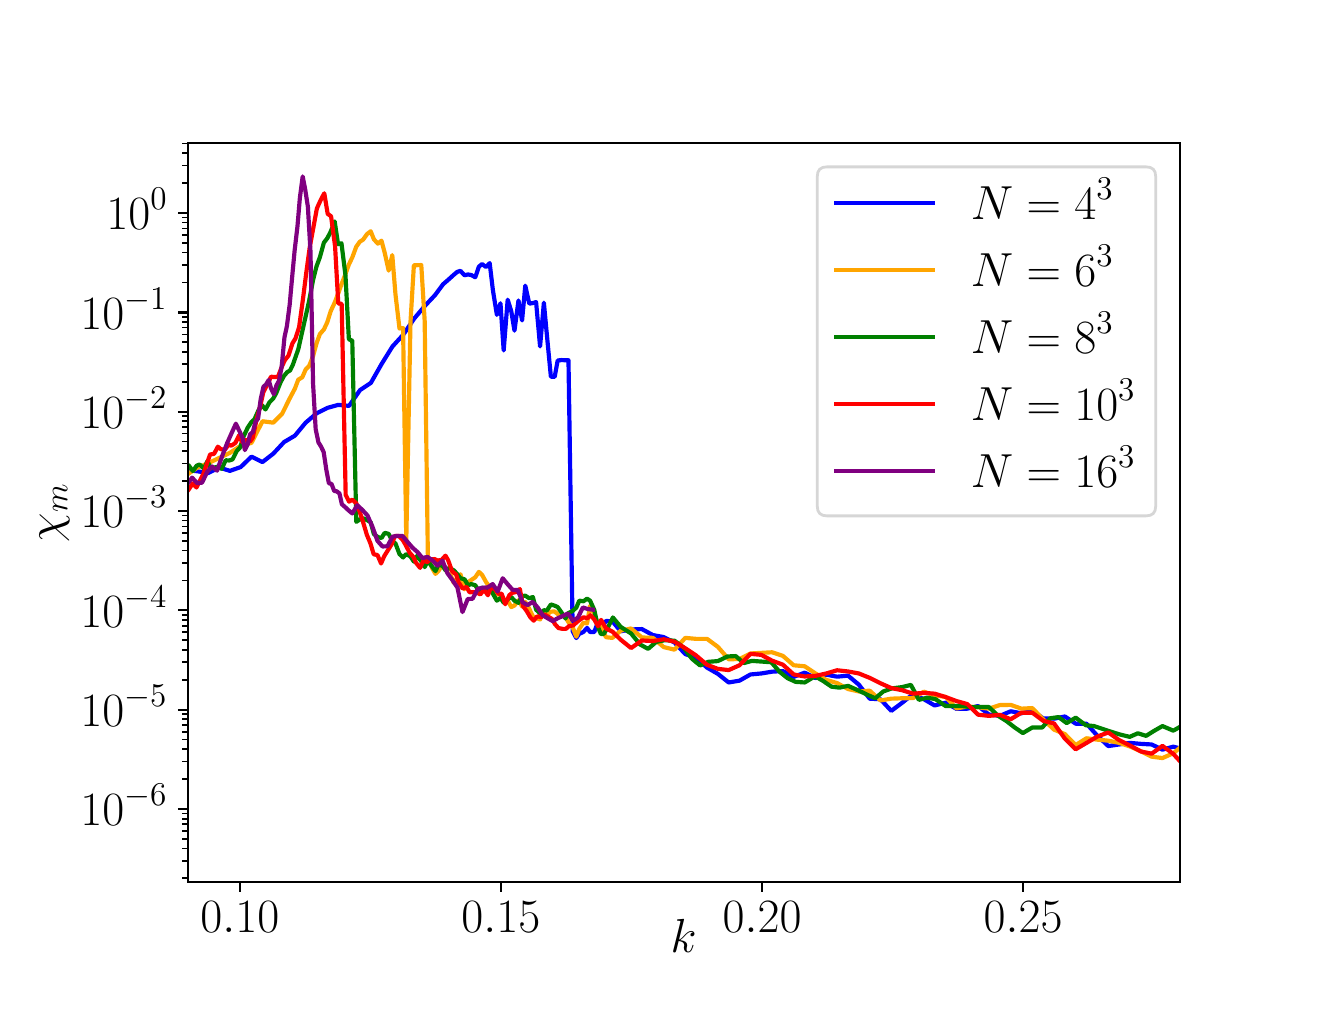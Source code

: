 \begingroup%
\makeatletter%
\begin{pgfpicture}%
\pgfpathrectangle{\pgfpointorigin}{\pgfqpoint{6.4in}{4.8in}}%
\pgfusepath{use as bounding box, clip}%
\begin{pgfscope}%
\pgfsetbuttcap%
\pgfsetmiterjoin%
\definecolor{currentfill}{rgb}{1.0,1.0,1.0}%
\pgfsetfillcolor{currentfill}%
\pgfsetlinewidth{0.0pt}%
\definecolor{currentstroke}{rgb}{1.0,1.0,1.0}%
\pgfsetstrokecolor{currentstroke}%
\pgfsetdash{}{0pt}%
\pgfpathmoveto{\pgfqpoint{0.0in}{0.0in}}%
\pgfpathlineto{\pgfqpoint{6.4in}{0.0in}}%
\pgfpathlineto{\pgfqpoint{6.4in}{4.8in}}%
\pgfpathlineto{\pgfqpoint{0.0in}{4.8in}}%
\pgfpathclose%
\pgfusepath{fill}%
\end{pgfscope}%
\begin{pgfscope}%
\pgfsetbuttcap%
\pgfsetmiterjoin%
\definecolor{currentfill}{rgb}{1.0,1.0,1.0}%
\pgfsetfillcolor{currentfill}%
\pgfsetlinewidth{0.0pt}%
\definecolor{currentstroke}{rgb}{0.0,0.0,0.0}%
\pgfsetstrokecolor{currentstroke}%
\pgfsetstrokeopacity{0.0}%
\pgfsetdash{}{0pt}%
\pgfpathmoveto{\pgfqpoint{0.8in}{0.528in}}%
\pgfpathlineto{\pgfqpoint{5.76in}{0.528in}}%
\pgfpathlineto{\pgfqpoint{5.76in}{4.224in}}%
\pgfpathlineto{\pgfqpoint{0.8in}{4.224in}}%
\pgfpathclose%
\pgfusepath{fill}%
\end{pgfscope}%
\begin{pgfscope}%
\pgfsetbuttcap%
\pgfsetroundjoin%
\definecolor{currentfill}{rgb}{0.0,0.0,0.0}%
\pgfsetfillcolor{currentfill}%
\pgfsetlinewidth{0.803pt}%
\definecolor{currentstroke}{rgb}{0.0,0.0,0.0}%
\pgfsetstrokecolor{currentstroke}%
\pgfsetdash{}{0pt}%
\pgfsys@defobject{currentmarker}{\pgfqpoint{0.0in}{-0.049in}}{\pgfqpoint{0.0in}{0.0in}}{%
\pgfpathmoveto{\pgfqpoint{0.0in}{0.0in}}%
\pgfpathlineto{\pgfqpoint{0.0in}{-0.049in}}%
\pgfusepath{stroke,fill}%
}%
\begin{pgfscope}%
\pgfsys@transformshift{1.061in}{0.528in}%
\pgfsys@useobject{currentmarker}{}%
\end{pgfscope}%
\end{pgfscope}%
\begin{pgfscope}%
\definecolor{textcolor}{rgb}{0.0,0.0,0.0}%
\pgfsetstrokecolor{textcolor}%
\pgfsetfillcolor{textcolor}%
\pgftext[x=1.061in,y=0.431in,,top]{\color{textcolor}\rmfamily\fontsize{17.28}{20.736}\selectfont \(\displaystyle 0.10\)}%
\end{pgfscope}%
\begin{pgfscope}%
\pgfsetbuttcap%
\pgfsetroundjoin%
\definecolor{currentfill}{rgb}{0.0,0.0,0.0}%
\pgfsetfillcolor{currentfill}%
\pgfsetlinewidth{0.803pt}%
\definecolor{currentstroke}{rgb}{0.0,0.0,0.0}%
\pgfsetstrokecolor{currentstroke}%
\pgfsetdash{}{0pt}%
\pgfsys@defobject{currentmarker}{\pgfqpoint{0.0in}{-0.049in}}{\pgfqpoint{0.0in}{0.0in}}{%
\pgfpathmoveto{\pgfqpoint{0.0in}{0.0in}}%
\pgfpathlineto{\pgfqpoint{0.0in}{-0.049in}}%
\pgfusepath{stroke,fill}%
}%
\begin{pgfscope}%
\pgfsys@transformshift{2.366in}{0.528in}%
\pgfsys@useobject{currentmarker}{}%
\end{pgfscope}%
\end{pgfscope}%
\begin{pgfscope}%
\definecolor{textcolor}{rgb}{0.0,0.0,0.0}%
\pgfsetstrokecolor{textcolor}%
\pgfsetfillcolor{textcolor}%
\pgftext[x=2.366in,y=0.431in,,top]{\color{textcolor}\rmfamily\fontsize{17.28}{20.736}\selectfont \(\displaystyle 0.15\)}%
\end{pgfscope}%
\begin{pgfscope}%
\pgfsetbuttcap%
\pgfsetroundjoin%
\definecolor{currentfill}{rgb}{0.0,0.0,0.0}%
\pgfsetfillcolor{currentfill}%
\pgfsetlinewidth{0.803pt}%
\definecolor{currentstroke}{rgb}{0.0,0.0,0.0}%
\pgfsetstrokecolor{currentstroke}%
\pgfsetdash{}{0pt}%
\pgfsys@defobject{currentmarker}{\pgfqpoint{0.0in}{-0.049in}}{\pgfqpoint{0.0in}{0.0in}}{%
\pgfpathmoveto{\pgfqpoint{0.0in}{0.0in}}%
\pgfpathlineto{\pgfqpoint{0.0in}{-0.049in}}%
\pgfusepath{stroke,fill}%
}%
\begin{pgfscope}%
\pgfsys@transformshift{3.672in}{0.528in}%
\pgfsys@useobject{currentmarker}{}%
\end{pgfscope}%
\end{pgfscope}%
\begin{pgfscope}%
\definecolor{textcolor}{rgb}{0.0,0.0,0.0}%
\pgfsetstrokecolor{textcolor}%
\pgfsetfillcolor{textcolor}%
\pgftext[x=3.672in,y=0.431in,,top]{\color{textcolor}\rmfamily\fontsize{17.28}{20.736}\selectfont \(\displaystyle 0.20\)}%
\end{pgfscope}%
\begin{pgfscope}%
\pgfsetbuttcap%
\pgfsetroundjoin%
\definecolor{currentfill}{rgb}{0.0,0.0,0.0}%
\pgfsetfillcolor{currentfill}%
\pgfsetlinewidth{0.803pt}%
\definecolor{currentstroke}{rgb}{0.0,0.0,0.0}%
\pgfsetstrokecolor{currentstroke}%
\pgfsetdash{}{0pt}%
\pgfsys@defobject{currentmarker}{\pgfqpoint{0.0in}{-0.049in}}{\pgfqpoint{0.0in}{0.0in}}{%
\pgfpathmoveto{\pgfqpoint{0.0in}{0.0in}}%
\pgfpathlineto{\pgfqpoint{0.0in}{-0.049in}}%
\pgfusepath{stroke,fill}%
}%
\begin{pgfscope}%
\pgfsys@transformshift{4.977in}{0.528in}%
\pgfsys@useobject{currentmarker}{}%
\end{pgfscope}%
\end{pgfscope}%
\begin{pgfscope}%
\definecolor{textcolor}{rgb}{0.0,0.0,0.0}%
\pgfsetstrokecolor{textcolor}%
\pgfsetfillcolor{textcolor}%
\pgftext[x=4.977in,y=0.431in,,top]{\color{textcolor}\rmfamily\fontsize{17.28}{20.736}\selectfont \(\displaystyle 0.25\)}%
\end{pgfscope}%
\begin{pgfscope}%
\definecolor{textcolor}{rgb}{0.0,0.0,0.0}%
\pgfsetstrokecolor{textcolor}%
\pgfsetfillcolor{textcolor}%
\pgftext[x=3.28in,y=0.343in,,top]{\color{textcolor}\rmfamily\fontsize{17.28}{20.736}\selectfont \(\displaystyle k\)}%
\end{pgfscope}%
\begin{pgfscope}%
\pgfsetbuttcap%
\pgfsetroundjoin%
\definecolor{currentfill}{rgb}{0.0,0.0,0.0}%
\pgfsetfillcolor{currentfill}%
\pgfsetlinewidth{0.803pt}%
\definecolor{currentstroke}{rgb}{0.0,0.0,0.0}%
\pgfsetstrokecolor{currentstroke}%
\pgfsetdash{}{0pt}%
\pgfsys@defobject{currentmarker}{\pgfqpoint{-0.049in}{0.0in}}{\pgfqpoint{0.0in}{0.0in}}{%
\pgfpathmoveto{\pgfqpoint{0.0in}{0.0in}}%
\pgfpathlineto{\pgfqpoint{-0.049in}{0.0in}}%
\pgfusepath{stroke,fill}%
}%
\begin{pgfscope}%
\pgfsys@transformshift{0.8in}{0.894in}%
\pgfsys@useobject{currentmarker}{}%
\end{pgfscope}%
\end{pgfscope}%
\begin{pgfscope}%
\definecolor{textcolor}{rgb}{0.0,0.0,0.0}%
\pgfsetstrokecolor{textcolor}%
\pgfsetfillcolor{textcolor}%
\pgftext[x=0.264in,y=0.81in,left,base]{\color{textcolor}\rmfamily\fontsize{17.28}{20.736}\selectfont \(\displaystyle 10^{-6}\)}%
\end{pgfscope}%
\begin{pgfscope}%
\pgfsetbuttcap%
\pgfsetroundjoin%
\definecolor{currentfill}{rgb}{0.0,0.0,0.0}%
\pgfsetfillcolor{currentfill}%
\pgfsetlinewidth{0.803pt}%
\definecolor{currentstroke}{rgb}{0.0,0.0,0.0}%
\pgfsetstrokecolor{currentstroke}%
\pgfsetdash{}{0pt}%
\pgfsys@defobject{currentmarker}{\pgfqpoint{-0.049in}{0.0in}}{\pgfqpoint{0.0in}{0.0in}}{%
\pgfpathmoveto{\pgfqpoint{0.0in}{0.0in}}%
\pgfpathlineto{\pgfqpoint{-0.049in}{0.0in}}%
\pgfusepath{stroke,fill}%
}%
\begin{pgfscope}%
\pgfsys@transformshift{0.8in}{1.39in}%
\pgfsys@useobject{currentmarker}{}%
\end{pgfscope}%
\end{pgfscope}%
\begin{pgfscope}%
\definecolor{textcolor}{rgb}{0.0,0.0,0.0}%
\pgfsetstrokecolor{textcolor}%
\pgfsetfillcolor{textcolor}%
\pgftext[x=0.264in,y=1.307in,left,base]{\color{textcolor}\rmfamily\fontsize{17.28}{20.736}\selectfont \(\displaystyle 10^{-5}\)}%
\end{pgfscope}%
\begin{pgfscope}%
\pgfsetbuttcap%
\pgfsetroundjoin%
\definecolor{currentfill}{rgb}{0.0,0.0,0.0}%
\pgfsetfillcolor{currentfill}%
\pgfsetlinewidth{0.803pt}%
\definecolor{currentstroke}{rgb}{0.0,0.0,0.0}%
\pgfsetstrokecolor{currentstroke}%
\pgfsetdash{}{0pt}%
\pgfsys@defobject{currentmarker}{\pgfqpoint{-0.049in}{0.0in}}{\pgfqpoint{0.0in}{0.0in}}{%
\pgfpathmoveto{\pgfqpoint{0.0in}{0.0in}}%
\pgfpathlineto{\pgfqpoint{-0.049in}{0.0in}}%
\pgfusepath{stroke,fill}%
}%
\begin{pgfscope}%
\pgfsys@transformshift{0.8in}{1.887in}%
\pgfsys@useobject{currentmarker}{}%
\end{pgfscope}%
\end{pgfscope}%
\begin{pgfscope}%
\definecolor{textcolor}{rgb}{0.0,0.0,0.0}%
\pgfsetstrokecolor{textcolor}%
\pgfsetfillcolor{textcolor}%
\pgftext[x=0.264in,y=1.803in,left,base]{\color{textcolor}\rmfamily\fontsize{17.28}{20.736}\selectfont \(\displaystyle 10^{-4}\)}%
\end{pgfscope}%
\begin{pgfscope}%
\pgfsetbuttcap%
\pgfsetroundjoin%
\definecolor{currentfill}{rgb}{0.0,0.0,0.0}%
\pgfsetfillcolor{currentfill}%
\pgfsetlinewidth{0.803pt}%
\definecolor{currentstroke}{rgb}{0.0,0.0,0.0}%
\pgfsetstrokecolor{currentstroke}%
\pgfsetdash{}{0pt}%
\pgfsys@defobject{currentmarker}{\pgfqpoint{-0.049in}{0.0in}}{\pgfqpoint{0.0in}{0.0in}}{%
\pgfpathmoveto{\pgfqpoint{0.0in}{0.0in}}%
\pgfpathlineto{\pgfqpoint{-0.049in}{0.0in}}%
\pgfusepath{stroke,fill}%
}%
\begin{pgfscope}%
\pgfsys@transformshift{0.8in}{2.383in}%
\pgfsys@useobject{currentmarker}{}%
\end{pgfscope}%
\end{pgfscope}%
\begin{pgfscope}%
\definecolor{textcolor}{rgb}{0.0,0.0,0.0}%
\pgfsetstrokecolor{textcolor}%
\pgfsetfillcolor{textcolor}%
\pgftext[x=0.264in,y=2.3in,left,base]{\color{textcolor}\rmfamily\fontsize{17.28}{20.736}\selectfont \(\displaystyle 10^{-3}\)}%
\end{pgfscope}%
\begin{pgfscope}%
\pgfsetbuttcap%
\pgfsetroundjoin%
\definecolor{currentfill}{rgb}{0.0,0.0,0.0}%
\pgfsetfillcolor{currentfill}%
\pgfsetlinewidth{0.803pt}%
\definecolor{currentstroke}{rgb}{0.0,0.0,0.0}%
\pgfsetstrokecolor{currentstroke}%
\pgfsetdash{}{0pt}%
\pgfsys@defobject{currentmarker}{\pgfqpoint{-0.049in}{0.0in}}{\pgfqpoint{0.0in}{0.0in}}{%
\pgfpathmoveto{\pgfqpoint{0.0in}{0.0in}}%
\pgfpathlineto{\pgfqpoint{-0.049in}{0.0in}}%
\pgfusepath{stroke,fill}%
}%
\begin{pgfscope}%
\pgfsys@transformshift{0.8in}{2.88in}%
\pgfsys@useobject{currentmarker}{}%
\end{pgfscope}%
\end{pgfscope}%
\begin{pgfscope}%
\definecolor{textcolor}{rgb}{0.0,0.0,0.0}%
\pgfsetstrokecolor{textcolor}%
\pgfsetfillcolor{textcolor}%
\pgftext[x=0.264in,y=2.797in,left,base]{\color{textcolor}\rmfamily\fontsize{17.28}{20.736}\selectfont \(\displaystyle 10^{-2}\)}%
\end{pgfscope}%
\begin{pgfscope}%
\pgfsetbuttcap%
\pgfsetroundjoin%
\definecolor{currentfill}{rgb}{0.0,0.0,0.0}%
\pgfsetfillcolor{currentfill}%
\pgfsetlinewidth{0.803pt}%
\definecolor{currentstroke}{rgb}{0.0,0.0,0.0}%
\pgfsetstrokecolor{currentstroke}%
\pgfsetdash{}{0pt}%
\pgfsys@defobject{currentmarker}{\pgfqpoint{-0.049in}{0.0in}}{\pgfqpoint{0.0in}{0.0in}}{%
\pgfpathmoveto{\pgfqpoint{0.0in}{0.0in}}%
\pgfpathlineto{\pgfqpoint{-0.049in}{0.0in}}%
\pgfusepath{stroke,fill}%
}%
\begin{pgfscope}%
\pgfsys@transformshift{0.8in}{3.376in}%
\pgfsys@useobject{currentmarker}{}%
\end{pgfscope}%
\end{pgfscope}%
\begin{pgfscope}%
\definecolor{textcolor}{rgb}{0.0,0.0,0.0}%
\pgfsetstrokecolor{textcolor}%
\pgfsetfillcolor{textcolor}%
\pgftext[x=0.264in,y=3.293in,left,base]{\color{textcolor}\rmfamily\fontsize{17.28}{20.736}\selectfont \(\displaystyle 10^{-1}\)}%
\end{pgfscope}%
\begin{pgfscope}%
\pgfsetbuttcap%
\pgfsetroundjoin%
\definecolor{currentfill}{rgb}{0.0,0.0,0.0}%
\pgfsetfillcolor{currentfill}%
\pgfsetlinewidth{0.803pt}%
\definecolor{currentstroke}{rgb}{0.0,0.0,0.0}%
\pgfsetstrokecolor{currentstroke}%
\pgfsetdash{}{0pt}%
\pgfsys@defobject{currentmarker}{\pgfqpoint{-0.049in}{0.0in}}{\pgfqpoint{0.0in}{0.0in}}{%
\pgfpathmoveto{\pgfqpoint{0.0in}{0.0in}}%
\pgfpathlineto{\pgfqpoint{-0.049in}{0.0in}}%
\pgfusepath{stroke,fill}%
}%
\begin{pgfscope}%
\pgfsys@transformshift{0.8in}{3.873in}%
\pgfsys@useobject{currentmarker}{}%
\end{pgfscope}%
\end{pgfscope}%
\begin{pgfscope}%
\definecolor{textcolor}{rgb}{0.0,0.0,0.0}%
\pgfsetstrokecolor{textcolor}%
\pgfsetfillcolor{textcolor}%
\pgftext[x=0.394in,y=3.79in,left,base]{\color{textcolor}\rmfamily\fontsize{17.28}{20.736}\selectfont \(\displaystyle 10^{0}\)}%
\end{pgfscope}%
\begin{pgfscope}%
\pgfsetbuttcap%
\pgfsetroundjoin%
\definecolor{currentfill}{rgb}{0.0,0.0,0.0}%
\pgfsetfillcolor{currentfill}%
\pgfsetlinewidth{0.602pt}%
\definecolor{currentstroke}{rgb}{0.0,0.0,0.0}%
\pgfsetstrokecolor{currentstroke}%
\pgfsetdash{}{0pt}%
\pgfsys@defobject{currentmarker}{\pgfqpoint{-0.028in}{0.0in}}{\pgfqpoint{0.0in}{0.0in}}{%
\pgfpathmoveto{\pgfqpoint{0.0in}{0.0in}}%
\pgfpathlineto{\pgfqpoint{-0.028in}{0.0in}}%
\pgfusepath{stroke,fill}%
}%
\begin{pgfscope}%
\pgfsys@transformshift{0.8in}{0.547in}%
\pgfsys@useobject{currentmarker}{}%
\end{pgfscope}%
\end{pgfscope}%
\begin{pgfscope}%
\pgfsetbuttcap%
\pgfsetroundjoin%
\definecolor{currentfill}{rgb}{0.0,0.0,0.0}%
\pgfsetfillcolor{currentfill}%
\pgfsetlinewidth{0.602pt}%
\definecolor{currentstroke}{rgb}{0.0,0.0,0.0}%
\pgfsetstrokecolor{currentstroke}%
\pgfsetdash{}{0pt}%
\pgfsys@defobject{currentmarker}{\pgfqpoint{-0.028in}{0.0in}}{\pgfqpoint{0.0in}{0.0in}}{%
\pgfpathmoveto{\pgfqpoint{0.0in}{0.0in}}%
\pgfpathlineto{\pgfqpoint{-0.028in}{0.0in}}%
\pgfusepath{stroke,fill}%
}%
\begin{pgfscope}%
\pgfsys@transformshift{0.8in}{0.634in}%
\pgfsys@useobject{currentmarker}{}%
\end{pgfscope}%
\end{pgfscope}%
\begin{pgfscope}%
\pgfsetbuttcap%
\pgfsetroundjoin%
\definecolor{currentfill}{rgb}{0.0,0.0,0.0}%
\pgfsetfillcolor{currentfill}%
\pgfsetlinewidth{0.602pt}%
\definecolor{currentstroke}{rgb}{0.0,0.0,0.0}%
\pgfsetstrokecolor{currentstroke}%
\pgfsetdash{}{0pt}%
\pgfsys@defobject{currentmarker}{\pgfqpoint{-0.028in}{0.0in}}{\pgfqpoint{0.0in}{0.0in}}{%
\pgfpathmoveto{\pgfqpoint{0.0in}{0.0in}}%
\pgfpathlineto{\pgfqpoint{-0.028in}{0.0in}}%
\pgfusepath{stroke,fill}%
}%
\begin{pgfscope}%
\pgfsys@transformshift{0.8in}{0.696in}%
\pgfsys@useobject{currentmarker}{}%
\end{pgfscope}%
\end{pgfscope}%
\begin{pgfscope}%
\pgfsetbuttcap%
\pgfsetroundjoin%
\definecolor{currentfill}{rgb}{0.0,0.0,0.0}%
\pgfsetfillcolor{currentfill}%
\pgfsetlinewidth{0.602pt}%
\definecolor{currentstroke}{rgb}{0.0,0.0,0.0}%
\pgfsetstrokecolor{currentstroke}%
\pgfsetdash{}{0pt}%
\pgfsys@defobject{currentmarker}{\pgfqpoint{-0.028in}{0.0in}}{\pgfqpoint{0.0in}{0.0in}}{%
\pgfpathmoveto{\pgfqpoint{0.0in}{0.0in}}%
\pgfpathlineto{\pgfqpoint{-0.028in}{0.0in}}%
\pgfusepath{stroke,fill}%
}%
\begin{pgfscope}%
\pgfsys@transformshift{0.8in}{0.744in}%
\pgfsys@useobject{currentmarker}{}%
\end{pgfscope}%
\end{pgfscope}%
\begin{pgfscope}%
\pgfsetbuttcap%
\pgfsetroundjoin%
\definecolor{currentfill}{rgb}{0.0,0.0,0.0}%
\pgfsetfillcolor{currentfill}%
\pgfsetlinewidth{0.602pt}%
\definecolor{currentstroke}{rgb}{0.0,0.0,0.0}%
\pgfsetstrokecolor{currentstroke}%
\pgfsetdash{}{0pt}%
\pgfsys@defobject{currentmarker}{\pgfqpoint{-0.028in}{0.0in}}{\pgfqpoint{0.0in}{0.0in}}{%
\pgfpathmoveto{\pgfqpoint{0.0in}{0.0in}}%
\pgfpathlineto{\pgfqpoint{-0.028in}{0.0in}}%
\pgfusepath{stroke,fill}%
}%
\begin{pgfscope}%
\pgfsys@transformshift{0.8in}{0.783in}%
\pgfsys@useobject{currentmarker}{}%
\end{pgfscope}%
\end{pgfscope}%
\begin{pgfscope}%
\pgfsetbuttcap%
\pgfsetroundjoin%
\definecolor{currentfill}{rgb}{0.0,0.0,0.0}%
\pgfsetfillcolor{currentfill}%
\pgfsetlinewidth{0.602pt}%
\definecolor{currentstroke}{rgb}{0.0,0.0,0.0}%
\pgfsetstrokecolor{currentstroke}%
\pgfsetdash{}{0pt}%
\pgfsys@defobject{currentmarker}{\pgfqpoint{-0.028in}{0.0in}}{\pgfqpoint{0.0in}{0.0in}}{%
\pgfpathmoveto{\pgfqpoint{0.0in}{0.0in}}%
\pgfpathlineto{\pgfqpoint{-0.028in}{0.0in}}%
\pgfusepath{stroke,fill}%
}%
\begin{pgfscope}%
\pgfsys@transformshift{0.8in}{0.817in}%
\pgfsys@useobject{currentmarker}{}%
\end{pgfscope}%
\end{pgfscope}%
\begin{pgfscope}%
\pgfsetbuttcap%
\pgfsetroundjoin%
\definecolor{currentfill}{rgb}{0.0,0.0,0.0}%
\pgfsetfillcolor{currentfill}%
\pgfsetlinewidth{0.602pt}%
\definecolor{currentstroke}{rgb}{0.0,0.0,0.0}%
\pgfsetstrokecolor{currentstroke}%
\pgfsetdash{}{0pt}%
\pgfsys@defobject{currentmarker}{\pgfqpoint{-0.028in}{0.0in}}{\pgfqpoint{0.0in}{0.0in}}{%
\pgfpathmoveto{\pgfqpoint{0.0in}{0.0in}}%
\pgfpathlineto{\pgfqpoint{-0.028in}{0.0in}}%
\pgfusepath{stroke,fill}%
}%
\begin{pgfscope}%
\pgfsys@transformshift{0.8in}{0.845in}%
\pgfsys@useobject{currentmarker}{}%
\end{pgfscope}%
\end{pgfscope}%
\begin{pgfscope}%
\pgfsetbuttcap%
\pgfsetroundjoin%
\definecolor{currentfill}{rgb}{0.0,0.0,0.0}%
\pgfsetfillcolor{currentfill}%
\pgfsetlinewidth{0.602pt}%
\definecolor{currentstroke}{rgb}{0.0,0.0,0.0}%
\pgfsetstrokecolor{currentstroke}%
\pgfsetdash{}{0pt}%
\pgfsys@defobject{currentmarker}{\pgfqpoint{-0.028in}{0.0in}}{\pgfqpoint{0.0in}{0.0in}}{%
\pgfpathmoveto{\pgfqpoint{0.0in}{0.0in}}%
\pgfpathlineto{\pgfqpoint{-0.028in}{0.0in}}%
\pgfusepath{stroke,fill}%
}%
\begin{pgfscope}%
\pgfsys@transformshift{0.8in}{0.871in}%
\pgfsys@useobject{currentmarker}{}%
\end{pgfscope}%
\end{pgfscope}%
\begin{pgfscope}%
\pgfsetbuttcap%
\pgfsetroundjoin%
\definecolor{currentfill}{rgb}{0.0,0.0,0.0}%
\pgfsetfillcolor{currentfill}%
\pgfsetlinewidth{0.602pt}%
\definecolor{currentstroke}{rgb}{0.0,0.0,0.0}%
\pgfsetstrokecolor{currentstroke}%
\pgfsetdash{}{0pt}%
\pgfsys@defobject{currentmarker}{\pgfqpoint{-0.028in}{0.0in}}{\pgfqpoint{0.0in}{0.0in}}{%
\pgfpathmoveto{\pgfqpoint{0.0in}{0.0in}}%
\pgfpathlineto{\pgfqpoint{-0.028in}{0.0in}}%
\pgfusepath{stroke,fill}%
}%
\begin{pgfscope}%
\pgfsys@transformshift{0.8in}{1.043in}%
\pgfsys@useobject{currentmarker}{}%
\end{pgfscope}%
\end{pgfscope}%
\begin{pgfscope}%
\pgfsetbuttcap%
\pgfsetroundjoin%
\definecolor{currentfill}{rgb}{0.0,0.0,0.0}%
\pgfsetfillcolor{currentfill}%
\pgfsetlinewidth{0.602pt}%
\definecolor{currentstroke}{rgb}{0.0,0.0,0.0}%
\pgfsetstrokecolor{currentstroke}%
\pgfsetdash{}{0pt}%
\pgfsys@defobject{currentmarker}{\pgfqpoint{-0.028in}{0.0in}}{\pgfqpoint{0.0in}{0.0in}}{%
\pgfpathmoveto{\pgfqpoint{0.0in}{0.0in}}%
\pgfpathlineto{\pgfqpoint{-0.028in}{0.0in}}%
\pgfusepath{stroke,fill}%
}%
\begin{pgfscope}%
\pgfsys@transformshift{0.8in}{1.131in}%
\pgfsys@useobject{currentmarker}{}%
\end{pgfscope}%
\end{pgfscope}%
\begin{pgfscope}%
\pgfsetbuttcap%
\pgfsetroundjoin%
\definecolor{currentfill}{rgb}{0.0,0.0,0.0}%
\pgfsetfillcolor{currentfill}%
\pgfsetlinewidth{0.602pt}%
\definecolor{currentstroke}{rgb}{0.0,0.0,0.0}%
\pgfsetstrokecolor{currentstroke}%
\pgfsetdash{}{0pt}%
\pgfsys@defobject{currentmarker}{\pgfqpoint{-0.028in}{0.0in}}{\pgfqpoint{0.0in}{0.0in}}{%
\pgfpathmoveto{\pgfqpoint{0.0in}{0.0in}}%
\pgfpathlineto{\pgfqpoint{-0.028in}{0.0in}}%
\pgfusepath{stroke,fill}%
}%
\begin{pgfscope}%
\pgfsys@transformshift{0.8in}{1.193in}%
\pgfsys@useobject{currentmarker}{}%
\end{pgfscope}%
\end{pgfscope}%
\begin{pgfscope}%
\pgfsetbuttcap%
\pgfsetroundjoin%
\definecolor{currentfill}{rgb}{0.0,0.0,0.0}%
\pgfsetfillcolor{currentfill}%
\pgfsetlinewidth{0.602pt}%
\definecolor{currentstroke}{rgb}{0.0,0.0,0.0}%
\pgfsetstrokecolor{currentstroke}%
\pgfsetdash{}{0pt}%
\pgfsys@defobject{currentmarker}{\pgfqpoint{-0.028in}{0.0in}}{\pgfqpoint{0.0in}{0.0in}}{%
\pgfpathmoveto{\pgfqpoint{0.0in}{0.0in}}%
\pgfpathlineto{\pgfqpoint{-0.028in}{0.0in}}%
\pgfusepath{stroke,fill}%
}%
\begin{pgfscope}%
\pgfsys@transformshift{0.8in}{1.241in}%
\pgfsys@useobject{currentmarker}{}%
\end{pgfscope}%
\end{pgfscope}%
\begin{pgfscope}%
\pgfsetbuttcap%
\pgfsetroundjoin%
\definecolor{currentfill}{rgb}{0.0,0.0,0.0}%
\pgfsetfillcolor{currentfill}%
\pgfsetlinewidth{0.602pt}%
\definecolor{currentstroke}{rgb}{0.0,0.0,0.0}%
\pgfsetstrokecolor{currentstroke}%
\pgfsetdash{}{0pt}%
\pgfsys@defobject{currentmarker}{\pgfqpoint{-0.028in}{0.0in}}{\pgfqpoint{0.0in}{0.0in}}{%
\pgfpathmoveto{\pgfqpoint{0.0in}{0.0in}}%
\pgfpathlineto{\pgfqpoint{-0.028in}{0.0in}}%
\pgfusepath{stroke,fill}%
}%
\begin{pgfscope}%
\pgfsys@transformshift{0.8in}{1.28in}%
\pgfsys@useobject{currentmarker}{}%
\end{pgfscope}%
\end{pgfscope}%
\begin{pgfscope}%
\pgfsetbuttcap%
\pgfsetroundjoin%
\definecolor{currentfill}{rgb}{0.0,0.0,0.0}%
\pgfsetfillcolor{currentfill}%
\pgfsetlinewidth{0.602pt}%
\definecolor{currentstroke}{rgb}{0.0,0.0,0.0}%
\pgfsetstrokecolor{currentstroke}%
\pgfsetdash{}{0pt}%
\pgfsys@defobject{currentmarker}{\pgfqpoint{-0.028in}{0.0in}}{\pgfqpoint{0.0in}{0.0in}}{%
\pgfpathmoveto{\pgfqpoint{0.0in}{0.0in}}%
\pgfpathlineto{\pgfqpoint{-0.028in}{0.0in}}%
\pgfusepath{stroke,fill}%
}%
\begin{pgfscope}%
\pgfsys@transformshift{0.8in}{1.313in}%
\pgfsys@useobject{currentmarker}{}%
\end{pgfscope}%
\end{pgfscope}%
\begin{pgfscope}%
\pgfsetbuttcap%
\pgfsetroundjoin%
\definecolor{currentfill}{rgb}{0.0,0.0,0.0}%
\pgfsetfillcolor{currentfill}%
\pgfsetlinewidth{0.602pt}%
\definecolor{currentstroke}{rgb}{0.0,0.0,0.0}%
\pgfsetstrokecolor{currentstroke}%
\pgfsetdash{}{0pt}%
\pgfsys@defobject{currentmarker}{\pgfqpoint{-0.028in}{0.0in}}{\pgfqpoint{0.0in}{0.0in}}{%
\pgfpathmoveto{\pgfqpoint{0.0in}{0.0in}}%
\pgfpathlineto{\pgfqpoint{-0.028in}{0.0in}}%
\pgfusepath{stroke,fill}%
}%
\begin{pgfscope}%
\pgfsys@transformshift{0.8in}{1.342in}%
\pgfsys@useobject{currentmarker}{}%
\end{pgfscope}%
\end{pgfscope}%
\begin{pgfscope}%
\pgfsetbuttcap%
\pgfsetroundjoin%
\definecolor{currentfill}{rgb}{0.0,0.0,0.0}%
\pgfsetfillcolor{currentfill}%
\pgfsetlinewidth{0.602pt}%
\definecolor{currentstroke}{rgb}{0.0,0.0,0.0}%
\pgfsetstrokecolor{currentstroke}%
\pgfsetdash{}{0pt}%
\pgfsys@defobject{currentmarker}{\pgfqpoint{-0.028in}{0.0in}}{\pgfqpoint{0.0in}{0.0in}}{%
\pgfpathmoveto{\pgfqpoint{0.0in}{0.0in}}%
\pgfpathlineto{\pgfqpoint{-0.028in}{0.0in}}%
\pgfusepath{stroke,fill}%
}%
\begin{pgfscope}%
\pgfsys@transformshift{0.8in}{1.367in}%
\pgfsys@useobject{currentmarker}{}%
\end{pgfscope}%
\end{pgfscope}%
\begin{pgfscope}%
\pgfsetbuttcap%
\pgfsetroundjoin%
\definecolor{currentfill}{rgb}{0.0,0.0,0.0}%
\pgfsetfillcolor{currentfill}%
\pgfsetlinewidth{0.602pt}%
\definecolor{currentstroke}{rgb}{0.0,0.0,0.0}%
\pgfsetstrokecolor{currentstroke}%
\pgfsetdash{}{0pt}%
\pgfsys@defobject{currentmarker}{\pgfqpoint{-0.028in}{0.0in}}{\pgfqpoint{0.0in}{0.0in}}{%
\pgfpathmoveto{\pgfqpoint{0.0in}{0.0in}}%
\pgfpathlineto{\pgfqpoint{-0.028in}{0.0in}}%
\pgfusepath{stroke,fill}%
}%
\begin{pgfscope}%
\pgfsys@transformshift{0.8in}{1.54in}%
\pgfsys@useobject{currentmarker}{}%
\end{pgfscope}%
\end{pgfscope}%
\begin{pgfscope}%
\pgfsetbuttcap%
\pgfsetroundjoin%
\definecolor{currentfill}{rgb}{0.0,0.0,0.0}%
\pgfsetfillcolor{currentfill}%
\pgfsetlinewidth{0.602pt}%
\definecolor{currentstroke}{rgb}{0.0,0.0,0.0}%
\pgfsetstrokecolor{currentstroke}%
\pgfsetdash{}{0pt}%
\pgfsys@defobject{currentmarker}{\pgfqpoint{-0.028in}{0.0in}}{\pgfqpoint{0.0in}{0.0in}}{%
\pgfpathmoveto{\pgfqpoint{0.0in}{0.0in}}%
\pgfpathlineto{\pgfqpoint{-0.028in}{0.0in}}%
\pgfusepath{stroke,fill}%
}%
\begin{pgfscope}%
\pgfsys@transformshift{0.8in}{1.627in}%
\pgfsys@useobject{currentmarker}{}%
\end{pgfscope}%
\end{pgfscope}%
\begin{pgfscope}%
\pgfsetbuttcap%
\pgfsetroundjoin%
\definecolor{currentfill}{rgb}{0.0,0.0,0.0}%
\pgfsetfillcolor{currentfill}%
\pgfsetlinewidth{0.602pt}%
\definecolor{currentstroke}{rgb}{0.0,0.0,0.0}%
\pgfsetstrokecolor{currentstroke}%
\pgfsetdash{}{0pt}%
\pgfsys@defobject{currentmarker}{\pgfqpoint{-0.028in}{0.0in}}{\pgfqpoint{0.0in}{0.0in}}{%
\pgfpathmoveto{\pgfqpoint{0.0in}{0.0in}}%
\pgfpathlineto{\pgfqpoint{-0.028in}{0.0in}}%
\pgfusepath{stroke,fill}%
}%
\begin{pgfscope}%
\pgfsys@transformshift{0.8in}{1.689in}%
\pgfsys@useobject{currentmarker}{}%
\end{pgfscope}%
\end{pgfscope}%
\begin{pgfscope}%
\pgfsetbuttcap%
\pgfsetroundjoin%
\definecolor{currentfill}{rgb}{0.0,0.0,0.0}%
\pgfsetfillcolor{currentfill}%
\pgfsetlinewidth{0.602pt}%
\definecolor{currentstroke}{rgb}{0.0,0.0,0.0}%
\pgfsetstrokecolor{currentstroke}%
\pgfsetdash{}{0pt}%
\pgfsys@defobject{currentmarker}{\pgfqpoint{-0.028in}{0.0in}}{\pgfqpoint{0.0in}{0.0in}}{%
\pgfpathmoveto{\pgfqpoint{0.0in}{0.0in}}%
\pgfpathlineto{\pgfqpoint{-0.028in}{0.0in}}%
\pgfusepath{stroke,fill}%
}%
\begin{pgfscope}%
\pgfsys@transformshift{0.8in}{1.737in}%
\pgfsys@useobject{currentmarker}{}%
\end{pgfscope}%
\end{pgfscope}%
\begin{pgfscope}%
\pgfsetbuttcap%
\pgfsetroundjoin%
\definecolor{currentfill}{rgb}{0.0,0.0,0.0}%
\pgfsetfillcolor{currentfill}%
\pgfsetlinewidth{0.602pt}%
\definecolor{currentstroke}{rgb}{0.0,0.0,0.0}%
\pgfsetstrokecolor{currentstroke}%
\pgfsetdash{}{0pt}%
\pgfsys@defobject{currentmarker}{\pgfqpoint{-0.028in}{0.0in}}{\pgfqpoint{0.0in}{0.0in}}{%
\pgfpathmoveto{\pgfqpoint{0.0in}{0.0in}}%
\pgfpathlineto{\pgfqpoint{-0.028in}{0.0in}}%
\pgfusepath{stroke,fill}%
}%
\begin{pgfscope}%
\pgfsys@transformshift{0.8in}{1.777in}%
\pgfsys@useobject{currentmarker}{}%
\end{pgfscope}%
\end{pgfscope}%
\begin{pgfscope}%
\pgfsetbuttcap%
\pgfsetroundjoin%
\definecolor{currentfill}{rgb}{0.0,0.0,0.0}%
\pgfsetfillcolor{currentfill}%
\pgfsetlinewidth{0.602pt}%
\definecolor{currentstroke}{rgb}{0.0,0.0,0.0}%
\pgfsetstrokecolor{currentstroke}%
\pgfsetdash{}{0pt}%
\pgfsys@defobject{currentmarker}{\pgfqpoint{-0.028in}{0.0in}}{\pgfqpoint{0.0in}{0.0in}}{%
\pgfpathmoveto{\pgfqpoint{0.0in}{0.0in}}%
\pgfpathlineto{\pgfqpoint{-0.028in}{0.0in}}%
\pgfusepath{stroke,fill}%
}%
\begin{pgfscope}%
\pgfsys@transformshift{0.8in}{1.81in}%
\pgfsys@useobject{currentmarker}{}%
\end{pgfscope}%
\end{pgfscope}%
\begin{pgfscope}%
\pgfsetbuttcap%
\pgfsetroundjoin%
\definecolor{currentfill}{rgb}{0.0,0.0,0.0}%
\pgfsetfillcolor{currentfill}%
\pgfsetlinewidth{0.602pt}%
\definecolor{currentstroke}{rgb}{0.0,0.0,0.0}%
\pgfsetstrokecolor{currentstroke}%
\pgfsetdash{}{0pt}%
\pgfsys@defobject{currentmarker}{\pgfqpoint{-0.028in}{0.0in}}{\pgfqpoint{0.0in}{0.0in}}{%
\pgfpathmoveto{\pgfqpoint{0.0in}{0.0in}}%
\pgfpathlineto{\pgfqpoint{-0.028in}{0.0in}}%
\pgfusepath{stroke,fill}%
}%
\begin{pgfscope}%
\pgfsys@transformshift{0.8in}{1.839in}%
\pgfsys@useobject{currentmarker}{}%
\end{pgfscope}%
\end{pgfscope}%
\begin{pgfscope}%
\pgfsetbuttcap%
\pgfsetroundjoin%
\definecolor{currentfill}{rgb}{0.0,0.0,0.0}%
\pgfsetfillcolor{currentfill}%
\pgfsetlinewidth{0.602pt}%
\definecolor{currentstroke}{rgb}{0.0,0.0,0.0}%
\pgfsetstrokecolor{currentstroke}%
\pgfsetdash{}{0pt}%
\pgfsys@defobject{currentmarker}{\pgfqpoint{-0.028in}{0.0in}}{\pgfqpoint{0.0in}{0.0in}}{%
\pgfpathmoveto{\pgfqpoint{0.0in}{0.0in}}%
\pgfpathlineto{\pgfqpoint{-0.028in}{0.0in}}%
\pgfusepath{stroke,fill}%
}%
\begin{pgfscope}%
\pgfsys@transformshift{0.8in}{1.864in}%
\pgfsys@useobject{currentmarker}{}%
\end{pgfscope}%
\end{pgfscope}%
\begin{pgfscope}%
\pgfsetbuttcap%
\pgfsetroundjoin%
\definecolor{currentfill}{rgb}{0.0,0.0,0.0}%
\pgfsetfillcolor{currentfill}%
\pgfsetlinewidth{0.602pt}%
\definecolor{currentstroke}{rgb}{0.0,0.0,0.0}%
\pgfsetstrokecolor{currentstroke}%
\pgfsetdash{}{0pt}%
\pgfsys@defobject{currentmarker}{\pgfqpoint{-0.028in}{0.0in}}{\pgfqpoint{0.0in}{0.0in}}{%
\pgfpathmoveto{\pgfqpoint{0.0in}{0.0in}}%
\pgfpathlineto{\pgfqpoint{-0.028in}{0.0in}}%
\pgfusepath{stroke,fill}%
}%
\begin{pgfscope}%
\pgfsys@transformshift{0.8in}{2.036in}%
\pgfsys@useobject{currentmarker}{}%
\end{pgfscope}%
\end{pgfscope}%
\begin{pgfscope}%
\pgfsetbuttcap%
\pgfsetroundjoin%
\definecolor{currentfill}{rgb}{0.0,0.0,0.0}%
\pgfsetfillcolor{currentfill}%
\pgfsetlinewidth{0.602pt}%
\definecolor{currentstroke}{rgb}{0.0,0.0,0.0}%
\pgfsetstrokecolor{currentstroke}%
\pgfsetdash{}{0pt}%
\pgfsys@defobject{currentmarker}{\pgfqpoint{-0.028in}{0.0in}}{\pgfqpoint{0.0in}{0.0in}}{%
\pgfpathmoveto{\pgfqpoint{0.0in}{0.0in}}%
\pgfpathlineto{\pgfqpoint{-0.028in}{0.0in}}%
\pgfusepath{stroke,fill}%
}%
\begin{pgfscope}%
\pgfsys@transformshift{0.8in}{2.124in}%
\pgfsys@useobject{currentmarker}{}%
\end{pgfscope}%
\end{pgfscope}%
\begin{pgfscope}%
\pgfsetbuttcap%
\pgfsetroundjoin%
\definecolor{currentfill}{rgb}{0.0,0.0,0.0}%
\pgfsetfillcolor{currentfill}%
\pgfsetlinewidth{0.602pt}%
\definecolor{currentstroke}{rgb}{0.0,0.0,0.0}%
\pgfsetstrokecolor{currentstroke}%
\pgfsetdash{}{0pt}%
\pgfsys@defobject{currentmarker}{\pgfqpoint{-0.028in}{0.0in}}{\pgfqpoint{0.0in}{0.0in}}{%
\pgfpathmoveto{\pgfqpoint{0.0in}{0.0in}}%
\pgfpathlineto{\pgfqpoint{-0.028in}{0.0in}}%
\pgfusepath{stroke,fill}%
}%
\begin{pgfscope}%
\pgfsys@transformshift{0.8in}{2.186in}%
\pgfsys@useobject{currentmarker}{}%
\end{pgfscope}%
\end{pgfscope}%
\begin{pgfscope}%
\pgfsetbuttcap%
\pgfsetroundjoin%
\definecolor{currentfill}{rgb}{0.0,0.0,0.0}%
\pgfsetfillcolor{currentfill}%
\pgfsetlinewidth{0.602pt}%
\definecolor{currentstroke}{rgb}{0.0,0.0,0.0}%
\pgfsetstrokecolor{currentstroke}%
\pgfsetdash{}{0pt}%
\pgfsys@defobject{currentmarker}{\pgfqpoint{-0.028in}{0.0in}}{\pgfqpoint{0.0in}{0.0in}}{%
\pgfpathmoveto{\pgfqpoint{0.0in}{0.0in}}%
\pgfpathlineto{\pgfqpoint{-0.028in}{0.0in}}%
\pgfusepath{stroke,fill}%
}%
\begin{pgfscope}%
\pgfsys@transformshift{0.8in}{2.234in}%
\pgfsys@useobject{currentmarker}{}%
\end{pgfscope}%
\end{pgfscope}%
\begin{pgfscope}%
\pgfsetbuttcap%
\pgfsetroundjoin%
\definecolor{currentfill}{rgb}{0.0,0.0,0.0}%
\pgfsetfillcolor{currentfill}%
\pgfsetlinewidth{0.602pt}%
\definecolor{currentstroke}{rgb}{0.0,0.0,0.0}%
\pgfsetstrokecolor{currentstroke}%
\pgfsetdash{}{0pt}%
\pgfsys@defobject{currentmarker}{\pgfqpoint{-0.028in}{0.0in}}{\pgfqpoint{0.0in}{0.0in}}{%
\pgfpathmoveto{\pgfqpoint{0.0in}{0.0in}}%
\pgfpathlineto{\pgfqpoint{-0.028in}{0.0in}}%
\pgfusepath{stroke,fill}%
}%
\begin{pgfscope}%
\pgfsys@transformshift{0.8in}{2.273in}%
\pgfsys@useobject{currentmarker}{}%
\end{pgfscope}%
\end{pgfscope}%
\begin{pgfscope}%
\pgfsetbuttcap%
\pgfsetroundjoin%
\definecolor{currentfill}{rgb}{0.0,0.0,0.0}%
\pgfsetfillcolor{currentfill}%
\pgfsetlinewidth{0.602pt}%
\definecolor{currentstroke}{rgb}{0.0,0.0,0.0}%
\pgfsetstrokecolor{currentstroke}%
\pgfsetdash{}{0pt}%
\pgfsys@defobject{currentmarker}{\pgfqpoint{-0.028in}{0.0in}}{\pgfqpoint{0.0in}{0.0in}}{%
\pgfpathmoveto{\pgfqpoint{0.0in}{0.0in}}%
\pgfpathlineto{\pgfqpoint{-0.028in}{0.0in}}%
\pgfusepath{stroke,fill}%
}%
\begin{pgfscope}%
\pgfsys@transformshift{0.8in}{2.306in}%
\pgfsys@useobject{currentmarker}{}%
\end{pgfscope}%
\end{pgfscope}%
\begin{pgfscope}%
\pgfsetbuttcap%
\pgfsetroundjoin%
\definecolor{currentfill}{rgb}{0.0,0.0,0.0}%
\pgfsetfillcolor{currentfill}%
\pgfsetlinewidth{0.602pt}%
\definecolor{currentstroke}{rgb}{0.0,0.0,0.0}%
\pgfsetstrokecolor{currentstroke}%
\pgfsetdash{}{0pt}%
\pgfsys@defobject{currentmarker}{\pgfqpoint{-0.028in}{0.0in}}{\pgfqpoint{0.0in}{0.0in}}{%
\pgfpathmoveto{\pgfqpoint{0.0in}{0.0in}}%
\pgfpathlineto{\pgfqpoint{-0.028in}{0.0in}}%
\pgfusepath{stroke,fill}%
}%
\begin{pgfscope}%
\pgfsys@transformshift{0.8in}{2.335in}%
\pgfsys@useobject{currentmarker}{}%
\end{pgfscope}%
\end{pgfscope}%
\begin{pgfscope}%
\pgfsetbuttcap%
\pgfsetroundjoin%
\definecolor{currentfill}{rgb}{0.0,0.0,0.0}%
\pgfsetfillcolor{currentfill}%
\pgfsetlinewidth{0.602pt}%
\definecolor{currentstroke}{rgb}{0.0,0.0,0.0}%
\pgfsetstrokecolor{currentstroke}%
\pgfsetdash{}{0pt}%
\pgfsys@defobject{currentmarker}{\pgfqpoint{-0.028in}{0.0in}}{\pgfqpoint{0.0in}{0.0in}}{%
\pgfpathmoveto{\pgfqpoint{0.0in}{0.0in}}%
\pgfpathlineto{\pgfqpoint{-0.028in}{0.0in}}%
\pgfusepath{stroke,fill}%
}%
\begin{pgfscope}%
\pgfsys@transformshift{0.8in}{2.361in}%
\pgfsys@useobject{currentmarker}{}%
\end{pgfscope}%
\end{pgfscope}%
\begin{pgfscope}%
\pgfsetbuttcap%
\pgfsetroundjoin%
\definecolor{currentfill}{rgb}{0.0,0.0,0.0}%
\pgfsetfillcolor{currentfill}%
\pgfsetlinewidth{0.602pt}%
\definecolor{currentstroke}{rgb}{0.0,0.0,0.0}%
\pgfsetstrokecolor{currentstroke}%
\pgfsetdash{}{0pt}%
\pgfsys@defobject{currentmarker}{\pgfqpoint{-0.028in}{0.0in}}{\pgfqpoint{0.0in}{0.0in}}{%
\pgfpathmoveto{\pgfqpoint{0.0in}{0.0in}}%
\pgfpathlineto{\pgfqpoint{-0.028in}{0.0in}}%
\pgfusepath{stroke,fill}%
}%
\begin{pgfscope}%
\pgfsys@transformshift{0.8in}{2.533in}%
\pgfsys@useobject{currentmarker}{}%
\end{pgfscope}%
\end{pgfscope}%
\begin{pgfscope}%
\pgfsetbuttcap%
\pgfsetroundjoin%
\definecolor{currentfill}{rgb}{0.0,0.0,0.0}%
\pgfsetfillcolor{currentfill}%
\pgfsetlinewidth{0.602pt}%
\definecolor{currentstroke}{rgb}{0.0,0.0,0.0}%
\pgfsetstrokecolor{currentstroke}%
\pgfsetdash{}{0pt}%
\pgfsys@defobject{currentmarker}{\pgfqpoint{-0.028in}{0.0in}}{\pgfqpoint{0.0in}{0.0in}}{%
\pgfpathmoveto{\pgfqpoint{0.0in}{0.0in}}%
\pgfpathlineto{\pgfqpoint{-0.028in}{0.0in}}%
\pgfusepath{stroke,fill}%
}%
\begin{pgfscope}%
\pgfsys@transformshift{0.8in}{2.62in}%
\pgfsys@useobject{currentmarker}{}%
\end{pgfscope}%
\end{pgfscope}%
\begin{pgfscope}%
\pgfsetbuttcap%
\pgfsetroundjoin%
\definecolor{currentfill}{rgb}{0.0,0.0,0.0}%
\pgfsetfillcolor{currentfill}%
\pgfsetlinewidth{0.602pt}%
\definecolor{currentstroke}{rgb}{0.0,0.0,0.0}%
\pgfsetstrokecolor{currentstroke}%
\pgfsetdash{}{0pt}%
\pgfsys@defobject{currentmarker}{\pgfqpoint{-0.028in}{0.0in}}{\pgfqpoint{0.0in}{0.0in}}{%
\pgfpathmoveto{\pgfqpoint{0.0in}{0.0in}}%
\pgfpathlineto{\pgfqpoint{-0.028in}{0.0in}}%
\pgfusepath{stroke,fill}%
}%
\begin{pgfscope}%
\pgfsys@transformshift{0.8in}{2.682in}%
\pgfsys@useobject{currentmarker}{}%
\end{pgfscope}%
\end{pgfscope}%
\begin{pgfscope}%
\pgfsetbuttcap%
\pgfsetroundjoin%
\definecolor{currentfill}{rgb}{0.0,0.0,0.0}%
\pgfsetfillcolor{currentfill}%
\pgfsetlinewidth{0.602pt}%
\definecolor{currentstroke}{rgb}{0.0,0.0,0.0}%
\pgfsetstrokecolor{currentstroke}%
\pgfsetdash{}{0pt}%
\pgfsys@defobject{currentmarker}{\pgfqpoint{-0.028in}{0.0in}}{\pgfqpoint{0.0in}{0.0in}}{%
\pgfpathmoveto{\pgfqpoint{0.0in}{0.0in}}%
\pgfpathlineto{\pgfqpoint{-0.028in}{0.0in}}%
\pgfusepath{stroke,fill}%
}%
\begin{pgfscope}%
\pgfsys@transformshift{0.8in}{2.73in}%
\pgfsys@useobject{currentmarker}{}%
\end{pgfscope}%
\end{pgfscope}%
\begin{pgfscope}%
\pgfsetbuttcap%
\pgfsetroundjoin%
\definecolor{currentfill}{rgb}{0.0,0.0,0.0}%
\pgfsetfillcolor{currentfill}%
\pgfsetlinewidth{0.602pt}%
\definecolor{currentstroke}{rgb}{0.0,0.0,0.0}%
\pgfsetstrokecolor{currentstroke}%
\pgfsetdash{}{0pt}%
\pgfsys@defobject{currentmarker}{\pgfqpoint{-0.028in}{0.0in}}{\pgfqpoint{0.0in}{0.0in}}{%
\pgfpathmoveto{\pgfqpoint{0.0in}{0.0in}}%
\pgfpathlineto{\pgfqpoint{-0.028in}{0.0in}}%
\pgfusepath{stroke,fill}%
}%
\begin{pgfscope}%
\pgfsys@transformshift{0.8in}{2.77in}%
\pgfsys@useobject{currentmarker}{}%
\end{pgfscope}%
\end{pgfscope}%
\begin{pgfscope}%
\pgfsetbuttcap%
\pgfsetroundjoin%
\definecolor{currentfill}{rgb}{0.0,0.0,0.0}%
\pgfsetfillcolor{currentfill}%
\pgfsetlinewidth{0.602pt}%
\definecolor{currentstroke}{rgb}{0.0,0.0,0.0}%
\pgfsetstrokecolor{currentstroke}%
\pgfsetdash{}{0pt}%
\pgfsys@defobject{currentmarker}{\pgfqpoint{-0.028in}{0.0in}}{\pgfqpoint{0.0in}{0.0in}}{%
\pgfpathmoveto{\pgfqpoint{0.0in}{0.0in}}%
\pgfpathlineto{\pgfqpoint{-0.028in}{0.0in}}%
\pgfusepath{stroke,fill}%
}%
\begin{pgfscope}%
\pgfsys@transformshift{0.8in}{2.803in}%
\pgfsys@useobject{currentmarker}{}%
\end{pgfscope}%
\end{pgfscope}%
\begin{pgfscope}%
\pgfsetbuttcap%
\pgfsetroundjoin%
\definecolor{currentfill}{rgb}{0.0,0.0,0.0}%
\pgfsetfillcolor{currentfill}%
\pgfsetlinewidth{0.602pt}%
\definecolor{currentstroke}{rgb}{0.0,0.0,0.0}%
\pgfsetstrokecolor{currentstroke}%
\pgfsetdash{}{0pt}%
\pgfsys@defobject{currentmarker}{\pgfqpoint{-0.028in}{0.0in}}{\pgfqpoint{0.0in}{0.0in}}{%
\pgfpathmoveto{\pgfqpoint{0.0in}{0.0in}}%
\pgfpathlineto{\pgfqpoint{-0.028in}{0.0in}}%
\pgfusepath{stroke,fill}%
}%
\begin{pgfscope}%
\pgfsys@transformshift{0.8in}{2.832in}%
\pgfsys@useobject{currentmarker}{}%
\end{pgfscope}%
\end{pgfscope}%
\begin{pgfscope}%
\pgfsetbuttcap%
\pgfsetroundjoin%
\definecolor{currentfill}{rgb}{0.0,0.0,0.0}%
\pgfsetfillcolor{currentfill}%
\pgfsetlinewidth{0.602pt}%
\definecolor{currentstroke}{rgb}{0.0,0.0,0.0}%
\pgfsetstrokecolor{currentstroke}%
\pgfsetdash{}{0pt}%
\pgfsys@defobject{currentmarker}{\pgfqpoint{-0.028in}{0.0in}}{\pgfqpoint{0.0in}{0.0in}}{%
\pgfpathmoveto{\pgfqpoint{0.0in}{0.0in}}%
\pgfpathlineto{\pgfqpoint{-0.028in}{0.0in}}%
\pgfusepath{stroke,fill}%
}%
\begin{pgfscope}%
\pgfsys@transformshift{0.8in}{2.857in}%
\pgfsys@useobject{currentmarker}{}%
\end{pgfscope}%
\end{pgfscope}%
\begin{pgfscope}%
\pgfsetbuttcap%
\pgfsetroundjoin%
\definecolor{currentfill}{rgb}{0.0,0.0,0.0}%
\pgfsetfillcolor{currentfill}%
\pgfsetlinewidth{0.602pt}%
\definecolor{currentstroke}{rgb}{0.0,0.0,0.0}%
\pgfsetstrokecolor{currentstroke}%
\pgfsetdash{}{0pt}%
\pgfsys@defobject{currentmarker}{\pgfqpoint{-0.028in}{0.0in}}{\pgfqpoint{0.0in}{0.0in}}{%
\pgfpathmoveto{\pgfqpoint{0.0in}{0.0in}}%
\pgfpathlineto{\pgfqpoint{-0.028in}{0.0in}}%
\pgfusepath{stroke,fill}%
}%
\begin{pgfscope}%
\pgfsys@transformshift{0.8in}{3.029in}%
\pgfsys@useobject{currentmarker}{}%
\end{pgfscope}%
\end{pgfscope}%
\begin{pgfscope}%
\pgfsetbuttcap%
\pgfsetroundjoin%
\definecolor{currentfill}{rgb}{0.0,0.0,0.0}%
\pgfsetfillcolor{currentfill}%
\pgfsetlinewidth{0.602pt}%
\definecolor{currentstroke}{rgb}{0.0,0.0,0.0}%
\pgfsetstrokecolor{currentstroke}%
\pgfsetdash{}{0pt}%
\pgfsys@defobject{currentmarker}{\pgfqpoint{-0.028in}{0.0in}}{\pgfqpoint{0.0in}{0.0in}}{%
\pgfpathmoveto{\pgfqpoint{0.0in}{0.0in}}%
\pgfpathlineto{\pgfqpoint{-0.028in}{0.0in}}%
\pgfusepath{stroke,fill}%
}%
\begin{pgfscope}%
\pgfsys@transformshift{0.8in}{3.117in}%
\pgfsys@useobject{currentmarker}{}%
\end{pgfscope}%
\end{pgfscope}%
\begin{pgfscope}%
\pgfsetbuttcap%
\pgfsetroundjoin%
\definecolor{currentfill}{rgb}{0.0,0.0,0.0}%
\pgfsetfillcolor{currentfill}%
\pgfsetlinewidth{0.602pt}%
\definecolor{currentstroke}{rgb}{0.0,0.0,0.0}%
\pgfsetstrokecolor{currentstroke}%
\pgfsetdash{}{0pt}%
\pgfsys@defobject{currentmarker}{\pgfqpoint{-0.028in}{0.0in}}{\pgfqpoint{0.0in}{0.0in}}{%
\pgfpathmoveto{\pgfqpoint{0.0in}{0.0in}}%
\pgfpathlineto{\pgfqpoint{-0.028in}{0.0in}}%
\pgfusepath{stroke,fill}%
}%
\begin{pgfscope}%
\pgfsys@transformshift{0.8in}{3.179in}%
\pgfsys@useobject{currentmarker}{}%
\end{pgfscope}%
\end{pgfscope}%
\begin{pgfscope}%
\pgfsetbuttcap%
\pgfsetroundjoin%
\definecolor{currentfill}{rgb}{0.0,0.0,0.0}%
\pgfsetfillcolor{currentfill}%
\pgfsetlinewidth{0.602pt}%
\definecolor{currentstroke}{rgb}{0.0,0.0,0.0}%
\pgfsetstrokecolor{currentstroke}%
\pgfsetdash{}{0pt}%
\pgfsys@defobject{currentmarker}{\pgfqpoint{-0.028in}{0.0in}}{\pgfqpoint{0.0in}{0.0in}}{%
\pgfpathmoveto{\pgfqpoint{0.0in}{0.0in}}%
\pgfpathlineto{\pgfqpoint{-0.028in}{0.0in}}%
\pgfusepath{stroke,fill}%
}%
\begin{pgfscope}%
\pgfsys@transformshift{0.8in}{3.227in}%
\pgfsys@useobject{currentmarker}{}%
\end{pgfscope}%
\end{pgfscope}%
\begin{pgfscope}%
\pgfsetbuttcap%
\pgfsetroundjoin%
\definecolor{currentfill}{rgb}{0.0,0.0,0.0}%
\pgfsetfillcolor{currentfill}%
\pgfsetlinewidth{0.602pt}%
\definecolor{currentstroke}{rgb}{0.0,0.0,0.0}%
\pgfsetstrokecolor{currentstroke}%
\pgfsetdash{}{0pt}%
\pgfsys@defobject{currentmarker}{\pgfqpoint{-0.028in}{0.0in}}{\pgfqpoint{0.0in}{0.0in}}{%
\pgfpathmoveto{\pgfqpoint{0.0in}{0.0in}}%
\pgfpathlineto{\pgfqpoint{-0.028in}{0.0in}}%
\pgfusepath{stroke,fill}%
}%
\begin{pgfscope}%
\pgfsys@transformshift{0.8in}{3.266in}%
\pgfsys@useobject{currentmarker}{}%
\end{pgfscope}%
\end{pgfscope}%
\begin{pgfscope}%
\pgfsetbuttcap%
\pgfsetroundjoin%
\definecolor{currentfill}{rgb}{0.0,0.0,0.0}%
\pgfsetfillcolor{currentfill}%
\pgfsetlinewidth{0.602pt}%
\definecolor{currentstroke}{rgb}{0.0,0.0,0.0}%
\pgfsetstrokecolor{currentstroke}%
\pgfsetdash{}{0pt}%
\pgfsys@defobject{currentmarker}{\pgfqpoint{-0.028in}{0.0in}}{\pgfqpoint{0.0in}{0.0in}}{%
\pgfpathmoveto{\pgfqpoint{0.0in}{0.0in}}%
\pgfpathlineto{\pgfqpoint{-0.028in}{0.0in}}%
\pgfusepath{stroke,fill}%
}%
\begin{pgfscope}%
\pgfsys@transformshift{0.8in}{3.3in}%
\pgfsys@useobject{currentmarker}{}%
\end{pgfscope}%
\end{pgfscope}%
\begin{pgfscope}%
\pgfsetbuttcap%
\pgfsetroundjoin%
\definecolor{currentfill}{rgb}{0.0,0.0,0.0}%
\pgfsetfillcolor{currentfill}%
\pgfsetlinewidth{0.602pt}%
\definecolor{currentstroke}{rgb}{0.0,0.0,0.0}%
\pgfsetstrokecolor{currentstroke}%
\pgfsetdash{}{0pt}%
\pgfsys@defobject{currentmarker}{\pgfqpoint{-0.028in}{0.0in}}{\pgfqpoint{0.0in}{0.0in}}{%
\pgfpathmoveto{\pgfqpoint{0.0in}{0.0in}}%
\pgfpathlineto{\pgfqpoint{-0.028in}{0.0in}}%
\pgfusepath{stroke,fill}%
}%
\begin{pgfscope}%
\pgfsys@transformshift{0.8in}{3.328in}%
\pgfsys@useobject{currentmarker}{}%
\end{pgfscope}%
\end{pgfscope}%
\begin{pgfscope}%
\pgfsetbuttcap%
\pgfsetroundjoin%
\definecolor{currentfill}{rgb}{0.0,0.0,0.0}%
\pgfsetfillcolor{currentfill}%
\pgfsetlinewidth{0.602pt}%
\definecolor{currentstroke}{rgb}{0.0,0.0,0.0}%
\pgfsetstrokecolor{currentstroke}%
\pgfsetdash{}{0pt}%
\pgfsys@defobject{currentmarker}{\pgfqpoint{-0.028in}{0.0in}}{\pgfqpoint{0.0in}{0.0in}}{%
\pgfpathmoveto{\pgfqpoint{0.0in}{0.0in}}%
\pgfpathlineto{\pgfqpoint{-0.028in}{0.0in}}%
\pgfusepath{stroke,fill}%
}%
\begin{pgfscope}%
\pgfsys@transformshift{0.8in}{3.354in}%
\pgfsys@useobject{currentmarker}{}%
\end{pgfscope}%
\end{pgfscope}%
\begin{pgfscope}%
\pgfsetbuttcap%
\pgfsetroundjoin%
\definecolor{currentfill}{rgb}{0.0,0.0,0.0}%
\pgfsetfillcolor{currentfill}%
\pgfsetlinewidth{0.602pt}%
\definecolor{currentstroke}{rgb}{0.0,0.0,0.0}%
\pgfsetstrokecolor{currentstroke}%
\pgfsetdash{}{0pt}%
\pgfsys@defobject{currentmarker}{\pgfqpoint{-0.028in}{0.0in}}{\pgfqpoint{0.0in}{0.0in}}{%
\pgfpathmoveto{\pgfqpoint{0.0in}{0.0in}}%
\pgfpathlineto{\pgfqpoint{-0.028in}{0.0in}}%
\pgfusepath{stroke,fill}%
}%
\begin{pgfscope}%
\pgfsys@transformshift{0.8in}{3.526in}%
\pgfsys@useobject{currentmarker}{}%
\end{pgfscope}%
\end{pgfscope}%
\begin{pgfscope}%
\pgfsetbuttcap%
\pgfsetroundjoin%
\definecolor{currentfill}{rgb}{0.0,0.0,0.0}%
\pgfsetfillcolor{currentfill}%
\pgfsetlinewidth{0.602pt}%
\definecolor{currentstroke}{rgb}{0.0,0.0,0.0}%
\pgfsetstrokecolor{currentstroke}%
\pgfsetdash{}{0pt}%
\pgfsys@defobject{currentmarker}{\pgfqpoint{-0.028in}{0.0in}}{\pgfqpoint{0.0in}{0.0in}}{%
\pgfpathmoveto{\pgfqpoint{0.0in}{0.0in}}%
\pgfpathlineto{\pgfqpoint{-0.028in}{0.0in}}%
\pgfusepath{stroke,fill}%
}%
\begin{pgfscope}%
\pgfsys@transformshift{0.8in}{3.613in}%
\pgfsys@useobject{currentmarker}{}%
\end{pgfscope}%
\end{pgfscope}%
\begin{pgfscope}%
\pgfsetbuttcap%
\pgfsetroundjoin%
\definecolor{currentfill}{rgb}{0.0,0.0,0.0}%
\pgfsetfillcolor{currentfill}%
\pgfsetlinewidth{0.602pt}%
\definecolor{currentstroke}{rgb}{0.0,0.0,0.0}%
\pgfsetstrokecolor{currentstroke}%
\pgfsetdash{}{0pt}%
\pgfsys@defobject{currentmarker}{\pgfqpoint{-0.028in}{0.0in}}{\pgfqpoint{0.0in}{0.0in}}{%
\pgfpathmoveto{\pgfqpoint{0.0in}{0.0in}}%
\pgfpathlineto{\pgfqpoint{-0.028in}{0.0in}}%
\pgfusepath{stroke,fill}%
}%
\begin{pgfscope}%
\pgfsys@transformshift{0.8in}{3.675in}%
\pgfsys@useobject{currentmarker}{}%
\end{pgfscope}%
\end{pgfscope}%
\begin{pgfscope}%
\pgfsetbuttcap%
\pgfsetroundjoin%
\definecolor{currentfill}{rgb}{0.0,0.0,0.0}%
\pgfsetfillcolor{currentfill}%
\pgfsetlinewidth{0.602pt}%
\definecolor{currentstroke}{rgb}{0.0,0.0,0.0}%
\pgfsetstrokecolor{currentstroke}%
\pgfsetdash{}{0pt}%
\pgfsys@defobject{currentmarker}{\pgfqpoint{-0.028in}{0.0in}}{\pgfqpoint{0.0in}{0.0in}}{%
\pgfpathmoveto{\pgfqpoint{0.0in}{0.0in}}%
\pgfpathlineto{\pgfqpoint{-0.028in}{0.0in}}%
\pgfusepath{stroke,fill}%
}%
\begin{pgfscope}%
\pgfsys@transformshift{0.8in}{3.724in}%
\pgfsys@useobject{currentmarker}{}%
\end{pgfscope}%
\end{pgfscope}%
\begin{pgfscope}%
\pgfsetbuttcap%
\pgfsetroundjoin%
\definecolor{currentfill}{rgb}{0.0,0.0,0.0}%
\pgfsetfillcolor{currentfill}%
\pgfsetlinewidth{0.602pt}%
\definecolor{currentstroke}{rgb}{0.0,0.0,0.0}%
\pgfsetstrokecolor{currentstroke}%
\pgfsetdash{}{0pt}%
\pgfsys@defobject{currentmarker}{\pgfqpoint{-0.028in}{0.0in}}{\pgfqpoint{0.0in}{0.0in}}{%
\pgfpathmoveto{\pgfqpoint{0.0in}{0.0in}}%
\pgfpathlineto{\pgfqpoint{-0.028in}{0.0in}}%
\pgfusepath{stroke,fill}%
}%
\begin{pgfscope}%
\pgfsys@transformshift{0.8in}{3.763in}%
\pgfsys@useobject{currentmarker}{}%
\end{pgfscope}%
\end{pgfscope}%
\begin{pgfscope}%
\pgfsetbuttcap%
\pgfsetroundjoin%
\definecolor{currentfill}{rgb}{0.0,0.0,0.0}%
\pgfsetfillcolor{currentfill}%
\pgfsetlinewidth{0.602pt}%
\definecolor{currentstroke}{rgb}{0.0,0.0,0.0}%
\pgfsetstrokecolor{currentstroke}%
\pgfsetdash{}{0pt}%
\pgfsys@defobject{currentmarker}{\pgfqpoint{-0.028in}{0.0in}}{\pgfqpoint{0.0in}{0.0in}}{%
\pgfpathmoveto{\pgfqpoint{0.0in}{0.0in}}%
\pgfpathlineto{\pgfqpoint{-0.028in}{0.0in}}%
\pgfusepath{stroke,fill}%
}%
\begin{pgfscope}%
\pgfsys@transformshift{0.8in}{3.796in}%
\pgfsys@useobject{currentmarker}{}%
\end{pgfscope}%
\end{pgfscope}%
\begin{pgfscope}%
\pgfsetbuttcap%
\pgfsetroundjoin%
\definecolor{currentfill}{rgb}{0.0,0.0,0.0}%
\pgfsetfillcolor{currentfill}%
\pgfsetlinewidth{0.602pt}%
\definecolor{currentstroke}{rgb}{0.0,0.0,0.0}%
\pgfsetstrokecolor{currentstroke}%
\pgfsetdash{}{0pt}%
\pgfsys@defobject{currentmarker}{\pgfqpoint{-0.028in}{0.0in}}{\pgfqpoint{0.0in}{0.0in}}{%
\pgfpathmoveto{\pgfqpoint{0.0in}{0.0in}}%
\pgfpathlineto{\pgfqpoint{-0.028in}{0.0in}}%
\pgfusepath{stroke,fill}%
}%
\begin{pgfscope}%
\pgfsys@transformshift{0.8in}{3.825in}%
\pgfsys@useobject{currentmarker}{}%
\end{pgfscope}%
\end{pgfscope}%
\begin{pgfscope}%
\pgfsetbuttcap%
\pgfsetroundjoin%
\definecolor{currentfill}{rgb}{0.0,0.0,0.0}%
\pgfsetfillcolor{currentfill}%
\pgfsetlinewidth{0.602pt}%
\definecolor{currentstroke}{rgb}{0.0,0.0,0.0}%
\pgfsetstrokecolor{currentstroke}%
\pgfsetdash{}{0pt}%
\pgfsys@defobject{currentmarker}{\pgfqpoint{-0.028in}{0.0in}}{\pgfqpoint{0.0in}{0.0in}}{%
\pgfpathmoveto{\pgfqpoint{0.0in}{0.0in}}%
\pgfpathlineto{\pgfqpoint{-0.028in}{0.0in}}%
\pgfusepath{stroke,fill}%
}%
\begin{pgfscope}%
\pgfsys@transformshift{0.8in}{3.85in}%
\pgfsys@useobject{currentmarker}{}%
\end{pgfscope}%
\end{pgfscope}%
\begin{pgfscope}%
\pgfsetbuttcap%
\pgfsetroundjoin%
\definecolor{currentfill}{rgb}{0.0,0.0,0.0}%
\pgfsetfillcolor{currentfill}%
\pgfsetlinewidth{0.602pt}%
\definecolor{currentstroke}{rgb}{0.0,0.0,0.0}%
\pgfsetstrokecolor{currentstroke}%
\pgfsetdash{}{0pt}%
\pgfsys@defobject{currentmarker}{\pgfqpoint{-0.028in}{0.0in}}{\pgfqpoint{0.0in}{0.0in}}{%
\pgfpathmoveto{\pgfqpoint{0.0in}{0.0in}}%
\pgfpathlineto{\pgfqpoint{-0.028in}{0.0in}}%
\pgfusepath{stroke,fill}%
}%
\begin{pgfscope}%
\pgfsys@transformshift{0.8in}{4.023in}%
\pgfsys@useobject{currentmarker}{}%
\end{pgfscope}%
\end{pgfscope}%
\begin{pgfscope}%
\pgfsetbuttcap%
\pgfsetroundjoin%
\definecolor{currentfill}{rgb}{0.0,0.0,0.0}%
\pgfsetfillcolor{currentfill}%
\pgfsetlinewidth{0.602pt}%
\definecolor{currentstroke}{rgb}{0.0,0.0,0.0}%
\pgfsetstrokecolor{currentstroke}%
\pgfsetdash{}{0pt}%
\pgfsys@defobject{currentmarker}{\pgfqpoint{-0.028in}{0.0in}}{\pgfqpoint{0.0in}{0.0in}}{%
\pgfpathmoveto{\pgfqpoint{0.0in}{0.0in}}%
\pgfpathlineto{\pgfqpoint{-0.028in}{0.0in}}%
\pgfusepath{stroke,fill}%
}%
\begin{pgfscope}%
\pgfsys@transformshift{0.8in}{4.11in}%
\pgfsys@useobject{currentmarker}{}%
\end{pgfscope}%
\end{pgfscope}%
\begin{pgfscope}%
\pgfsetbuttcap%
\pgfsetroundjoin%
\definecolor{currentfill}{rgb}{0.0,0.0,0.0}%
\pgfsetfillcolor{currentfill}%
\pgfsetlinewidth{0.602pt}%
\definecolor{currentstroke}{rgb}{0.0,0.0,0.0}%
\pgfsetstrokecolor{currentstroke}%
\pgfsetdash{}{0pt}%
\pgfsys@defobject{currentmarker}{\pgfqpoint{-0.028in}{0.0in}}{\pgfqpoint{0.0in}{0.0in}}{%
\pgfpathmoveto{\pgfqpoint{0.0in}{0.0in}}%
\pgfpathlineto{\pgfqpoint{-0.028in}{0.0in}}%
\pgfusepath{stroke,fill}%
}%
\begin{pgfscope}%
\pgfsys@transformshift{0.8in}{4.172in}%
\pgfsys@useobject{currentmarker}{}%
\end{pgfscope}%
\end{pgfscope}%
\begin{pgfscope}%
\pgfsetbuttcap%
\pgfsetroundjoin%
\definecolor{currentfill}{rgb}{0.0,0.0,0.0}%
\pgfsetfillcolor{currentfill}%
\pgfsetlinewidth{0.602pt}%
\definecolor{currentstroke}{rgb}{0.0,0.0,0.0}%
\pgfsetstrokecolor{currentstroke}%
\pgfsetdash{}{0pt}%
\pgfsys@defobject{currentmarker}{\pgfqpoint{-0.028in}{0.0in}}{\pgfqpoint{0.0in}{0.0in}}{%
\pgfpathmoveto{\pgfqpoint{0.0in}{0.0in}}%
\pgfpathlineto{\pgfqpoint{-0.028in}{0.0in}}%
\pgfusepath{stroke,fill}%
}%
\begin{pgfscope}%
\pgfsys@transformshift{0.8in}{4.22in}%
\pgfsys@useobject{currentmarker}{}%
\end{pgfscope}%
\end{pgfscope}%
\begin{pgfscope}%
\definecolor{textcolor}{rgb}{0.0,0.0,0.0}%
\pgfsetstrokecolor{textcolor}%
\pgfsetfillcolor{textcolor}%
\pgftext[x=0.209in,y=2.376in,,bottom,rotate=90.0]{\color{textcolor}\rmfamily\fontsize{17.28}{20.736}\selectfont \(\displaystyle \chi_m\)}%
\end{pgfscope}%
\begin{pgfscope}%
\pgfpathrectangle{\pgfqpoint{0.8in}{0.528in}}{\pgfqpoint{4.96in}{3.696in}}%
\pgfusepath{clip}%
\pgfsetrectcap%
\pgfsetroundjoin%
\pgfsetlinewidth{1.506pt}%
\definecolor{currentstroke}{rgb}{0.0,0.0,1.0}%
\pgfsetstrokecolor{currentstroke}%
\pgfsetdash{}{0pt}%
\pgfpathmoveto{\pgfqpoint{0.79in}{2.587in}}%
\pgfpathlineto{\pgfqpoint{0.794in}{2.588in}}%
\pgfpathlineto{\pgfqpoint{0.848in}{2.582in}}%
\pgfpathlineto{\pgfqpoint{0.902in}{2.573in}}%
\pgfpathlineto{\pgfqpoint{0.957in}{2.601in}}%
\pgfpathlineto{\pgfqpoint{1.011in}{2.584in}}%
\pgfpathlineto{\pgfqpoint{1.065in}{2.603in}}%
\pgfpathlineto{\pgfqpoint{1.119in}{2.655in}}%
\pgfpathlineto{\pgfqpoint{1.174in}{2.628in}}%
\pgfpathlineto{\pgfqpoint{1.228in}{2.67in}}%
\pgfpathlineto{\pgfqpoint{1.282in}{2.728in}}%
\pgfpathlineto{\pgfqpoint{1.336in}{2.76in}}%
\pgfpathlineto{\pgfqpoint{1.39in}{2.825in}}%
\pgfpathlineto{\pgfqpoint{1.445in}{2.872in}}%
\pgfpathlineto{\pgfqpoint{1.499in}{2.899in}}%
\pgfpathlineto{\pgfqpoint{1.553in}{2.914in}}%
\pgfpathlineto{\pgfqpoint{1.607in}{2.909in}}%
\pgfpathlineto{\pgfqpoint{1.662in}{2.988in}}%
\pgfpathlineto{\pgfqpoint{1.716in}{3.024in}}%
\pgfpathlineto{\pgfqpoint{1.77in}{3.119in}}%
\pgfpathlineto{\pgfqpoint{1.824in}{3.206in}}%
\pgfpathlineto{\pgfqpoint{1.878in}{3.265in}}%
\pgfpathlineto{\pgfqpoint{1.933in}{3.346in}}%
\pgfpathlineto{\pgfqpoint{1.987in}{3.41in}}%
\pgfpathlineto{\pgfqpoint{2.037in}{3.463in}}%
\pgfpathlineto{\pgfqpoint{2.077in}{3.517in}}%
\pgfpathlineto{\pgfqpoint{2.107in}{3.543in}}%
\pgfpathlineto{\pgfqpoint{2.13in}{3.564in}}%
\pgfpathlineto{\pgfqpoint{2.148in}{3.579in}}%
\pgfpathlineto{\pgfqpoint{2.164in}{3.584in}}%
\pgfpathlineto{\pgfqpoint{2.184in}{3.562in}}%
\pgfpathlineto{\pgfqpoint{2.202in}{3.566in}}%
\pgfpathlineto{\pgfqpoint{2.218in}{3.563in}}%
\pgfpathlineto{\pgfqpoint{2.238in}{3.552in}}%
\pgfpathlineto{\pgfqpoint{2.256in}{3.605in}}%
\pgfpathlineto{\pgfqpoint{2.272in}{3.618in}}%
\pgfpathlineto{\pgfqpoint{2.292in}{3.603in}}%
\pgfpathlineto{\pgfqpoint{2.31in}{3.623in}}%
\pgfpathlineto{\pgfqpoint{2.326in}{3.488in}}%
\pgfpathlineto{\pgfqpoint{2.346in}{3.364in}}%
\pgfpathlineto{\pgfqpoint{2.364in}{3.422in}}%
\pgfpathlineto{\pgfqpoint{2.38in}{3.186in}}%
\pgfpathlineto{\pgfqpoint{2.4in}{3.44in}}%
\pgfpathlineto{\pgfqpoint{2.418in}{3.382in}}%
\pgfpathlineto{\pgfqpoint{2.434in}{3.285in}}%
\pgfpathlineto{\pgfqpoint{2.454in}{3.436in}}%
\pgfpathlineto{\pgfqpoint{2.472in}{3.336in}}%
\pgfpathlineto{\pgfqpoint{2.488in}{3.51in}}%
\pgfpathlineto{\pgfqpoint{2.508in}{3.42in}}%
\pgfpathlineto{\pgfqpoint{2.526in}{3.423in}}%
\pgfpathlineto{\pgfqpoint{2.542in}{3.428in}}%
\pgfpathlineto{\pgfqpoint{2.562in}{3.206in}}%
\pgfpathlineto{\pgfqpoint{2.581in}{3.425in}}%
\pgfpathlineto{\pgfqpoint{2.596in}{3.264in}}%
\pgfpathlineto{\pgfqpoint{2.616in}{3.055in}}%
\pgfpathlineto{\pgfqpoint{2.635in}{3.054in}}%
\pgfpathlineto{\pgfqpoint{2.65in}{3.136in}}%
\pgfpathlineto{\pgfqpoint{2.67in}{3.138in}}%
\pgfpathlineto{\pgfqpoint{2.689in}{3.137in}}%
\pgfpathlineto{\pgfqpoint{2.704in}{3.137in}}%
\pgfpathlineto{\pgfqpoint{2.725in}{1.782in}}%
\pgfpathlineto{\pgfqpoint{2.743in}{1.748in}}%
\pgfpathlineto{\pgfqpoint{2.758in}{1.769in}}%
\pgfpathlineto{\pgfqpoint{2.779in}{1.779in}}%
\pgfpathlineto{\pgfqpoint{2.797in}{1.799in}}%
\pgfpathlineto{\pgfqpoint{2.812in}{1.778in}}%
\pgfpathlineto{\pgfqpoint{2.833in}{1.778in}}%
\pgfpathlineto{\pgfqpoint{2.851in}{1.828in}}%
\pgfpathlineto{\pgfqpoint{2.866in}{1.796in}}%
\pgfpathlineto{\pgfqpoint{2.892in}{1.834in}}%
\pgfpathlineto{\pgfqpoint{2.924in}{1.831in}}%
\pgfpathlineto{\pgfqpoint{2.965in}{1.782in}}%
\pgfpathlineto{\pgfqpoint{3.017in}{1.791in}}%
\pgfpathlineto{\pgfqpoint{3.071in}{1.793in}}%
\pgfpathlineto{\pgfqpoint{3.126in}{1.763in}}%
\pgfpathlineto{\pgfqpoint{3.18in}{1.753in}}%
\pgfpathlineto{\pgfqpoint{3.234in}{1.726in}}%
\pgfpathlineto{\pgfqpoint{3.288in}{1.668in}}%
\pgfpathlineto{\pgfqpoint{3.342in}{1.649in}}%
\pgfpathlineto{\pgfqpoint{3.397in}{1.6in}}%
\pgfpathlineto{\pgfqpoint{3.451in}{1.569in}}%
\pgfpathlineto{\pgfqpoint{3.505in}{1.526in}}%
\pgfpathlineto{\pgfqpoint{3.559in}{1.535in}}%
\pgfpathlineto{\pgfqpoint{3.614in}{1.566in}}%
\pgfpathlineto{\pgfqpoint{3.668in}{1.571in}}%
\pgfpathlineto{\pgfqpoint{3.722in}{1.58in}}%
\pgfpathlineto{\pgfqpoint{3.776in}{1.583in}}%
\pgfpathlineto{\pgfqpoint{3.83in}{1.554in}}%
\pgfpathlineto{\pgfqpoint{3.885in}{1.575in}}%
\pgfpathlineto{\pgfqpoint{3.939in}{1.548in}}%
\pgfpathlineto{\pgfqpoint{3.993in}{1.565in}}%
\pgfpathlineto{\pgfqpoint{4.047in}{1.555in}}%
\pgfpathlineto{\pgfqpoint{4.102in}{1.56in}}%
\pgfpathlineto{\pgfqpoint{4.156in}{1.515in}}%
\pgfpathlineto{\pgfqpoint{4.21in}{1.445in}}%
\pgfpathlineto{\pgfqpoint{4.264in}{1.442in}}%
\pgfpathlineto{\pgfqpoint{4.318in}{1.384in}}%
\pgfpathlineto{\pgfqpoint{4.373in}{1.425in}}%
\pgfpathlineto{\pgfqpoint{4.427in}{1.468in}}%
\pgfpathlineto{\pgfqpoint{4.481in}{1.442in}}%
\pgfpathlineto{\pgfqpoint{4.535in}{1.411in}}%
\pgfpathlineto{\pgfqpoint{4.59in}{1.425in}}%
\pgfpathlineto{\pgfqpoint{4.644in}{1.394in}}%
\pgfpathlineto{\pgfqpoint{4.698in}{1.395in}}%
\pgfpathlineto{\pgfqpoint{4.752in}{1.408in}}%
\pgfpathlineto{\pgfqpoint{4.806in}{1.366in}}%
\pgfpathlineto{\pgfqpoint{4.861in}{1.359in}}%
\pgfpathlineto{\pgfqpoint{4.915in}{1.382in}}%
\pgfpathlineto{\pgfqpoint{4.969in}{1.372in}}%
\pgfpathlineto{\pgfqpoint{5.023in}{1.386in}}%
\pgfpathlineto{\pgfqpoint{5.078in}{1.346in}}%
\pgfpathlineto{\pgfqpoint{5.132in}{1.345in}}%
\pgfpathlineto{\pgfqpoint{5.186in}{1.356in}}%
\pgfpathlineto{\pgfqpoint{5.24in}{1.32in}}%
\pgfpathlineto{\pgfqpoint{5.294in}{1.32in}}%
\pgfpathlineto{\pgfqpoint{5.349in}{1.259in}}%
\pgfpathlineto{\pgfqpoint{5.403in}{1.208in}}%
\pgfpathlineto{\pgfqpoint{5.457in}{1.216in}}%
\pgfpathlineto{\pgfqpoint{5.511in}{1.224in}}%
\pgfpathlineto{\pgfqpoint{5.566in}{1.219in}}%
\pgfpathlineto{\pgfqpoint{5.62in}{1.216in}}%
\pgfpathlineto{\pgfqpoint{5.674in}{1.19in}}%
\pgfpathlineto{\pgfqpoint{5.728in}{1.205in}}%
\pgfpathlineto{\pgfqpoint{5.77in}{1.194in}}%
\pgfusepath{stroke}%
\end{pgfscope}%
\begin{pgfscope}%
\pgfpathrectangle{\pgfqpoint{0.8in}{0.528in}}{\pgfqpoint{4.96in}{3.696in}}%
\pgfusepath{clip}%
\pgfsetrectcap%
\pgfsetroundjoin%
\pgfsetlinewidth{1.506pt}%
\definecolor{currentstroke}{rgb}{1.0,0.647,0.0}%
\pgfsetstrokecolor{currentstroke}%
\pgfsetdash{}{0pt}%
\pgfpathmoveto{\pgfqpoint{0.79in}{2.556in}}%
\pgfpathlineto{\pgfqpoint{0.794in}{2.563in}}%
\pgfpathlineto{\pgfqpoint{0.848in}{2.6in}}%
\pgfpathlineto{\pgfqpoint{0.902in}{2.622in}}%
\pgfpathlineto{\pgfqpoint{1.011in}{2.674in}}%
\pgfpathlineto{\pgfqpoint{1.065in}{2.71in}}%
\pgfpathlineto{\pgfqpoint{1.119in}{2.724in}}%
\pgfpathlineto{\pgfqpoint{1.174in}{2.832in}}%
\pgfpathlineto{\pgfqpoint{1.228in}{2.825in}}%
\pgfpathlineto{\pgfqpoint{1.272in}{2.869in}}%
\pgfpathlineto{\pgfqpoint{1.309in}{2.944in}}%
\pgfpathlineto{\pgfqpoint{1.336in}{2.995in}}%
\pgfpathlineto{\pgfqpoint{1.353in}{3.04in}}%
\pgfpathlineto{\pgfqpoint{1.373in}{3.052in}}%
\pgfpathlineto{\pgfqpoint{1.39in}{3.091in}}%
\pgfpathlineto{\pgfqpoint{1.407in}{3.108in}}%
\pgfpathlineto{\pgfqpoint{1.427in}{3.158in}}%
\pgfpathlineto{\pgfqpoint{1.444in}{3.221in}}%
\pgfpathlineto{\pgfqpoint{1.461in}{3.268in}}%
\pgfpathlineto{\pgfqpoint{1.481in}{3.291in}}%
\pgfpathlineto{\pgfqpoint{1.498in}{3.327in}}%
\pgfpathlineto{\pgfqpoint{1.515in}{3.382in}}%
\pgfpathlineto{\pgfqpoint{1.535in}{3.425in}}%
\pgfpathlineto{\pgfqpoint{1.552in}{3.469in}}%
\pgfpathlineto{\pgfqpoint{1.569in}{3.517in}}%
\pgfpathlineto{\pgfqpoint{1.589in}{3.568in}}%
\pgfpathlineto{\pgfqpoint{1.606in}{3.616in}}%
\pgfpathlineto{\pgfqpoint{1.623in}{3.651in}}%
\pgfpathlineto{\pgfqpoint{1.643in}{3.705in}}%
\pgfpathlineto{\pgfqpoint{1.661in}{3.73in}}%
\pgfpathlineto{\pgfqpoint{1.677in}{3.74in}}%
\pgfpathlineto{\pgfqpoint{1.697in}{3.768in}}%
\pgfpathlineto{\pgfqpoint{1.715in}{3.782in}}%
\pgfpathlineto{\pgfqpoint{1.731in}{3.742in}}%
\pgfpathlineto{\pgfqpoint{1.751in}{3.72in}}%
\pgfpathlineto{\pgfqpoint{1.769in}{3.735in}}%
\pgfpathlineto{\pgfqpoint{1.785in}{3.675in}}%
\pgfpathlineto{\pgfqpoint{1.805in}{3.585in}}%
\pgfpathlineto{\pgfqpoint{1.823in}{3.663in}}%
\pgfpathlineto{\pgfqpoint{1.839in}{3.466in}}%
\pgfpathlineto{\pgfqpoint{1.859in}{3.296in}}%
\pgfpathlineto{\pgfqpoint{1.877in}{3.298in}}%
\pgfpathlineto{\pgfqpoint{1.893in}{2.235in}}%
\pgfpathlineto{\pgfqpoint{1.914in}{3.327in}}%
\pgfpathlineto{\pgfqpoint{1.931in}{3.612in}}%
\pgfpathlineto{\pgfqpoint{1.968in}{3.613in}}%
\pgfpathlineto{\pgfqpoint{1.985in}{3.334in}}%
\pgfpathlineto{\pgfqpoint{2.001in}{2.151in}}%
\pgfpathlineto{\pgfqpoint{2.022in}{2.098in}}%
\pgfpathlineto{\pgfqpoint{2.039in}{2.069in}}%
\pgfpathlineto{\pgfqpoint{2.055in}{2.085in}}%
\pgfpathlineto{\pgfqpoint{2.076in}{2.119in}}%
\pgfpathlineto{\pgfqpoint{2.089in}{2.099in}}%
\pgfpathlineto{\pgfqpoint{2.103in}{2.07in}}%
\pgfpathlineto{\pgfqpoint{2.116in}{2.061in}}%
\pgfpathlineto{\pgfqpoint{2.13in}{2.024in}}%
\pgfpathlineto{\pgfqpoint{2.148in}{2.049in}}%
\pgfpathlineto{\pgfqpoint{2.164in}{2.067in}}%
\pgfpathlineto{\pgfqpoint{2.184in}{1.992in}}%
\pgfpathlineto{\pgfqpoint{2.202in}{2.028in}}%
\pgfpathlineto{\pgfqpoint{2.238in}{2.052in}}%
\pgfpathlineto{\pgfqpoint{2.256in}{2.079in}}%
\pgfpathlineto{\pgfqpoint{2.272in}{2.064in}}%
\pgfpathlineto{\pgfqpoint{2.292in}{2.028in}}%
\pgfpathlineto{\pgfqpoint{2.31in}{2.003in}}%
\pgfpathlineto{\pgfqpoint{2.326in}{1.987in}}%
\pgfpathlineto{\pgfqpoint{2.346in}{1.966in}}%
\pgfpathlineto{\pgfqpoint{2.364in}{1.966in}}%
\pgfpathlineto{\pgfqpoint{2.38in}{1.941in}}%
\pgfpathlineto{\pgfqpoint{2.4in}{1.936in}}%
\pgfpathlineto{\pgfqpoint{2.418in}{1.903in}}%
\pgfpathlineto{\pgfqpoint{2.434in}{1.911in}}%
\pgfpathlineto{\pgfqpoint{2.454in}{1.937in}}%
\pgfpathlineto{\pgfqpoint{2.472in}{1.906in}}%
\pgfpathlineto{\pgfqpoint{2.488in}{1.929in}}%
\pgfpathlineto{\pgfqpoint{2.508in}{1.894in}}%
\pgfpathlineto{\pgfqpoint{2.526in}{1.856in}}%
\pgfpathlineto{\pgfqpoint{2.562in}{1.841in}}%
\pgfpathlineto{\pgfqpoint{2.581in}{1.882in}}%
\pgfpathlineto{\pgfqpoint{2.596in}{1.865in}}%
\pgfpathlineto{\pgfqpoint{2.616in}{1.88in}}%
\pgfpathlineto{\pgfqpoint{2.635in}{1.881in}}%
\pgfpathlineto{\pgfqpoint{2.65in}{1.868in}}%
\pgfpathlineto{\pgfqpoint{2.67in}{1.865in}}%
\pgfpathlineto{\pgfqpoint{2.689in}{1.853in}}%
\pgfpathlineto{\pgfqpoint{2.704in}{1.827in}}%
\pgfpathlineto{\pgfqpoint{2.725in}{1.802in}}%
\pgfpathlineto{\pgfqpoint{2.743in}{1.755in}}%
\pgfpathlineto{\pgfqpoint{2.758in}{1.794in}}%
\pgfpathlineto{\pgfqpoint{2.779in}{1.825in}}%
\pgfpathlineto{\pgfqpoint{2.797in}{1.821in}}%
\pgfpathlineto{\pgfqpoint{2.812in}{1.91in}}%
\pgfpathlineto{\pgfqpoint{2.833in}{1.871in}}%
\pgfpathlineto{\pgfqpoint{2.851in}{1.819in}}%
\pgfpathlineto{\pgfqpoint{2.866in}{1.804in}}%
\pgfpathlineto{\pgfqpoint{2.892in}{1.752in}}%
\pgfpathlineto{\pgfqpoint{2.924in}{1.749in}}%
\pgfpathlineto{\pgfqpoint{2.965in}{1.785in}}%
\pgfpathlineto{\pgfqpoint{3.017in}{1.796in}}%
\pgfpathlineto{\pgfqpoint{3.071in}{1.751in}}%
\pgfpathlineto{\pgfqpoint{3.126in}{1.749in}}%
\pgfpathlineto{\pgfqpoint{3.18in}{1.703in}}%
\pgfpathlineto{\pgfqpoint{3.234in}{1.69in}}%
\pgfpathlineto{\pgfqpoint{3.288in}{1.749in}}%
\pgfpathlineto{\pgfqpoint{3.342in}{1.744in}}%
\pgfpathlineto{\pgfqpoint{3.397in}{1.744in}}%
\pgfpathlineto{\pgfqpoint{3.451in}{1.704in}}%
\pgfpathlineto{\pgfqpoint{3.505in}{1.642in}}%
\pgfpathlineto{\pgfqpoint{3.559in}{1.643in}}%
\pgfpathlineto{\pgfqpoint{3.614in}{1.671in}}%
\pgfpathlineto{\pgfqpoint{3.722in}{1.677in}}%
\pgfpathlineto{\pgfqpoint{3.776in}{1.659in}}%
\pgfpathlineto{\pgfqpoint{3.83in}{1.612in}}%
\pgfpathlineto{\pgfqpoint{3.885in}{1.607in}}%
\pgfpathlineto{\pgfqpoint{3.939in}{1.571in}}%
\pgfpathlineto{\pgfqpoint{3.993in}{1.539in}}%
\pgfpathlineto{\pgfqpoint{4.047in}{1.523in}}%
\pgfpathlineto{\pgfqpoint{4.102in}{1.493in}}%
\pgfpathlineto{\pgfqpoint{4.156in}{1.481in}}%
\pgfpathlineto{\pgfqpoint{4.21in}{1.485in}}%
\pgfpathlineto{\pgfqpoint{4.264in}{1.436in}}%
\pgfpathlineto{\pgfqpoint{4.318in}{1.445in}}%
\pgfpathlineto{\pgfqpoint{4.373in}{1.447in}}%
\pgfpathlineto{\pgfqpoint{4.427in}{1.448in}}%
\pgfpathlineto{\pgfqpoint{4.481in}{1.48in}}%
\pgfpathlineto{\pgfqpoint{4.535in}{1.461in}}%
\pgfpathlineto{\pgfqpoint{4.59in}{1.454in}}%
\pgfpathlineto{\pgfqpoint{4.644in}{1.396in}}%
\pgfpathlineto{\pgfqpoint{4.698in}{1.406in}}%
\pgfpathlineto{\pgfqpoint{4.752in}{1.402in}}%
\pgfpathlineto{\pgfqpoint{4.806in}{1.395in}}%
\pgfpathlineto{\pgfqpoint{4.861in}{1.413in}}%
\pgfpathlineto{\pgfqpoint{4.915in}{1.414in}}%
\pgfpathlineto{\pgfqpoint{4.969in}{1.395in}}%
\pgfpathlineto{\pgfqpoint{5.023in}{1.398in}}%
\pgfpathlineto{\pgfqpoint{5.078in}{1.341in}}%
\pgfpathlineto{\pgfqpoint{5.132in}{1.29in}}%
\pgfpathlineto{\pgfqpoint{5.186in}{1.268in}}%
\pgfpathlineto{\pgfqpoint{5.24in}{1.213in}}%
\pgfpathlineto{\pgfqpoint{5.294in}{1.247in}}%
\pgfpathlineto{\pgfqpoint{5.349in}{1.24in}}%
\pgfpathlineto{\pgfqpoint{5.403in}{1.235in}}%
\pgfpathlineto{\pgfqpoint{5.457in}{1.224in}}%
\pgfpathlineto{\pgfqpoint{5.511in}{1.206in}}%
\pgfpathlineto{\pgfqpoint{5.566in}{1.182in}}%
\pgfpathlineto{\pgfqpoint{5.62in}{1.155in}}%
\pgfpathlineto{\pgfqpoint{5.674in}{1.148in}}%
\pgfpathlineto{\pgfqpoint{5.728in}{1.172in}}%
\pgfpathlineto{\pgfqpoint{5.77in}{1.207in}}%
\pgfpathlineto{\pgfqpoint{5.77in}{1.207in}}%
\pgfusepath{stroke}%
\end{pgfscope}%
\begin{pgfscope}%
\pgfpathrectangle{\pgfqpoint{0.8in}{0.528in}}{\pgfqpoint{4.96in}{3.696in}}%
\pgfusepath{clip}%
\pgfsetrectcap%
\pgfsetroundjoin%
\pgfsetlinewidth{1.506pt}%
\definecolor{currentstroke}{rgb}{0.0,0.502,0.0}%
\pgfsetstrokecolor{currentstroke}%
\pgfsetdash{}{0pt}%
\pgfpathmoveto{\pgfqpoint{0.79in}{2.573in}}%
\pgfpathlineto{\pgfqpoint{0.804in}{2.613in}}%
\pgfpathlineto{\pgfqpoint{0.826in}{2.583in}}%
\pgfpathlineto{\pgfqpoint{0.845in}{2.61in}}%
\pgfpathlineto{\pgfqpoint{0.86in}{2.616in}}%
\pgfpathlineto{\pgfqpoint{0.881in}{2.595in}}%
\pgfpathlineto{\pgfqpoint{0.899in}{2.633in}}%
\pgfpathlineto{\pgfqpoint{0.915in}{2.596in}}%
\pgfpathlineto{\pgfqpoint{0.935in}{2.601in}}%
\pgfpathlineto{\pgfqpoint{0.954in}{2.606in}}%
\pgfpathlineto{\pgfqpoint{0.97in}{2.594in}}%
\pgfpathlineto{\pgfqpoint{0.99in}{2.637in}}%
\pgfpathlineto{\pgfqpoint{1.008in}{2.636in}}%
\pgfpathlineto{\pgfqpoint{1.024in}{2.641in}}%
\pgfpathlineto{\pgfqpoint{1.045in}{2.683in}}%
\pgfpathlineto{\pgfqpoint{1.063in}{2.702in}}%
\pgfpathlineto{\pgfqpoint{1.079in}{2.755in}}%
\pgfpathlineto{\pgfqpoint{1.1in}{2.8in}}%
\pgfpathlineto{\pgfqpoint{1.118in}{2.827in}}%
\pgfpathlineto{\pgfqpoint{1.134in}{2.842in}}%
\pgfpathlineto{\pgfqpoint{1.155in}{2.889in}}%
\pgfpathlineto{\pgfqpoint{1.172in}{2.912in}}%
\pgfpathlineto{\pgfqpoint{1.189in}{2.891in}}%
\pgfpathlineto{\pgfqpoint{1.209in}{2.927in}}%
\pgfpathlineto{\pgfqpoint{1.227in}{2.945in}}%
\pgfpathlineto{\pgfqpoint{1.243in}{2.973in}}%
\pgfpathlineto{\pgfqpoint{1.264in}{3.026in}}%
\pgfpathlineto{\pgfqpoint{1.281in}{3.058in}}%
\pgfpathlineto{\pgfqpoint{1.298in}{3.078in}}%
\pgfpathlineto{\pgfqpoint{1.312in}{3.086in}}%
\pgfpathlineto{\pgfqpoint{1.326in}{3.115in}}%
\pgfpathlineto{\pgfqpoint{1.353in}{3.192in}}%
\pgfpathlineto{\pgfqpoint{1.407in}{3.433in}}%
\pgfpathlineto{\pgfqpoint{1.427in}{3.538in}}%
\pgfpathlineto{\pgfqpoint{1.444in}{3.606in}}%
\pgfpathlineto{\pgfqpoint{1.461in}{3.652in}}%
\pgfpathlineto{\pgfqpoint{1.481in}{3.725in}}%
\pgfpathlineto{\pgfqpoint{1.498in}{3.747in}}%
\pgfpathlineto{\pgfqpoint{1.515in}{3.78in}}%
\pgfpathlineto{\pgfqpoint{1.535in}{3.831in}}%
\pgfpathlineto{\pgfqpoint{1.552in}{3.717in}}%
\pgfpathlineto{\pgfqpoint{1.569in}{3.722in}}%
\pgfpathlineto{\pgfqpoint{1.589in}{3.561in}}%
\pgfpathlineto{\pgfqpoint{1.606in}{3.242in}}%
\pgfpathlineto{\pgfqpoint{1.623in}{3.235in}}%
\pgfpathlineto{\pgfqpoint{1.643in}{2.329in}}%
\pgfpathlineto{\pgfqpoint{1.661in}{2.341in}}%
\pgfpathlineto{\pgfqpoint{1.677in}{2.347in}}%
\pgfpathlineto{\pgfqpoint{1.697in}{2.338in}}%
\pgfpathlineto{\pgfqpoint{1.715in}{2.327in}}%
\pgfpathlineto{\pgfqpoint{1.731in}{2.268in}}%
\pgfpathlineto{\pgfqpoint{1.751in}{2.253in}}%
\pgfpathlineto{\pgfqpoint{1.769in}{2.248in}}%
\pgfpathlineto{\pgfqpoint{1.785in}{2.274in}}%
\pgfpathlineto{\pgfqpoint{1.805in}{2.269in}}%
\pgfpathlineto{\pgfqpoint{1.823in}{2.233in}}%
\pgfpathlineto{\pgfqpoint{1.839in}{2.221in}}%
\pgfpathlineto{\pgfqpoint{1.859in}{2.168in}}%
\pgfpathlineto{\pgfqpoint{1.877in}{2.151in}}%
\pgfpathlineto{\pgfqpoint{1.893in}{2.168in}}%
\pgfpathlineto{\pgfqpoint{1.914in}{2.156in}}%
\pgfpathlineto{\pgfqpoint{1.931in}{2.13in}}%
\pgfpathlineto{\pgfqpoint{1.947in}{2.159in}}%
\pgfpathlineto{\pgfqpoint{1.968in}{2.132in}}%
\pgfpathlineto{\pgfqpoint{1.985in}{2.103in}}%
\pgfpathlineto{\pgfqpoint{2.001in}{2.134in}}%
\pgfpathlineto{\pgfqpoint{2.022in}{2.105in}}%
\pgfpathlineto{\pgfqpoint{2.039in}{2.083in}}%
\pgfpathlineto{\pgfqpoint{2.055in}{2.117in}}%
\pgfpathlineto{\pgfqpoint{2.076in}{2.107in}}%
\pgfpathlineto{\pgfqpoint{2.089in}{2.087in}}%
\pgfpathlineto{\pgfqpoint{2.103in}{2.097in}}%
\pgfpathlineto{\pgfqpoint{2.116in}{2.094in}}%
\pgfpathlineto{\pgfqpoint{2.13in}{2.087in}}%
\pgfpathlineto{\pgfqpoint{2.148in}{2.068in}}%
\pgfpathlineto{\pgfqpoint{2.164in}{2.047in}}%
\pgfpathlineto{\pgfqpoint{2.184in}{2.042in}}%
\pgfpathlineto{\pgfqpoint{2.202in}{2.012in}}%
\pgfpathlineto{\pgfqpoint{2.218in}{2.018in}}%
\pgfpathlineto{\pgfqpoint{2.238in}{2.012in}}%
\pgfpathlineto{\pgfqpoint{2.256in}{1.983in}}%
\pgfpathlineto{\pgfqpoint{2.272in}{2.001in}}%
\pgfpathlineto{\pgfqpoint{2.292in}{1.99in}}%
\pgfpathlineto{\pgfqpoint{2.31in}{2.004in}}%
\pgfpathlineto{\pgfqpoint{2.326in}{1.97in}}%
\pgfpathlineto{\pgfqpoint{2.346in}{1.935in}}%
\pgfpathlineto{\pgfqpoint{2.364in}{1.948in}}%
\pgfpathlineto{\pgfqpoint{2.38in}{1.925in}}%
\pgfpathlineto{\pgfqpoint{2.4in}{1.942in}}%
\pgfpathlineto{\pgfqpoint{2.418in}{1.953in}}%
\pgfpathlineto{\pgfqpoint{2.434in}{1.935in}}%
\pgfpathlineto{\pgfqpoint{2.454in}{1.924in}}%
\pgfpathlineto{\pgfqpoint{2.472in}{1.958in}}%
\pgfpathlineto{\pgfqpoint{2.488in}{1.96in}}%
\pgfpathlineto{\pgfqpoint{2.508in}{1.947in}}%
\pgfpathlineto{\pgfqpoint{2.526in}{1.953in}}%
\pgfpathlineto{\pgfqpoint{2.542in}{1.89in}}%
\pgfpathlineto{\pgfqpoint{2.562in}{1.871in}}%
\pgfpathlineto{\pgfqpoint{2.581in}{1.887in}}%
\pgfpathlineto{\pgfqpoint{2.596in}{1.886in}}%
\pgfpathlineto{\pgfqpoint{2.616in}{1.916in}}%
\pgfpathlineto{\pgfqpoint{2.635in}{1.91in}}%
\pgfpathlineto{\pgfqpoint{2.65in}{1.903in}}%
\pgfpathlineto{\pgfqpoint{2.67in}{1.875in}}%
\pgfpathlineto{\pgfqpoint{2.689in}{1.846in}}%
\pgfpathlineto{\pgfqpoint{2.704in}{1.873in}}%
\pgfpathlineto{\pgfqpoint{2.725in}{1.884in}}%
\pgfpathlineto{\pgfqpoint{2.743in}{1.9in}}%
\pgfpathlineto{\pgfqpoint{2.758in}{1.935in}}%
\pgfpathlineto{\pgfqpoint{2.779in}{1.932in}}%
\pgfpathlineto{\pgfqpoint{2.797in}{1.945in}}%
\pgfpathlineto{\pgfqpoint{2.812in}{1.935in}}%
\pgfpathlineto{\pgfqpoint{2.833in}{1.889in}}%
\pgfpathlineto{\pgfqpoint{2.851in}{1.805in}}%
\pgfpathlineto{\pgfqpoint{2.866in}{1.768in}}%
\pgfpathlineto{\pgfqpoint{2.88in}{1.769in}}%
\pgfpathlineto{\pgfqpoint{2.899in}{1.797in}}%
\pgfpathlineto{\pgfqpoint{2.926in}{1.851in}}%
\pgfpathlineto{\pgfqpoint{2.965in}{1.804in}}%
\pgfpathlineto{\pgfqpoint{3.017in}{1.771in}}%
\pgfpathlineto{\pgfqpoint{3.062in}{1.716in}}%
\pgfpathlineto{\pgfqpoint{3.102in}{1.694in}}%
\pgfpathlineto{\pgfqpoint{3.143in}{1.729in}}%
\pgfpathlineto{\pgfqpoint{3.184in}{1.737in}}%
\pgfpathlineto{\pgfqpoint{3.234in}{1.735in}}%
\pgfpathlineto{\pgfqpoint{3.28in}{1.7in}}%
\pgfpathlineto{\pgfqpoint{3.321in}{1.645in}}%
\pgfpathlineto{\pgfqpoint{3.362in}{1.611in}}%
\pgfpathlineto{\pgfqpoint{3.402in}{1.629in}}%
\pgfpathlineto{\pgfqpoint{3.451in}{1.633in}}%
\pgfpathlineto{\pgfqpoint{3.499in}{1.656in}}%
\pgfpathlineto{\pgfqpoint{3.54in}{1.658in}}%
\pgfpathlineto{\pgfqpoint{3.581in}{1.623in}}%
\pgfpathlineto{\pgfqpoint{3.621in}{1.634in}}%
\pgfpathlineto{\pgfqpoint{3.718in}{1.627in}}%
\pgfpathlineto{\pgfqpoint{3.759in}{1.58in}}%
\pgfpathlineto{\pgfqpoint{3.8in}{1.547in}}%
\pgfpathlineto{\pgfqpoint{3.84in}{1.529in}}%
\pgfpathlineto{\pgfqpoint{3.885in}{1.526in}}%
\pgfpathlineto{\pgfqpoint{3.937in}{1.557in}}%
\pgfpathlineto{\pgfqpoint{3.978in}{1.533in}}%
\pgfpathlineto{\pgfqpoint{4.019in}{1.505in}}%
\pgfpathlineto{\pgfqpoint{4.059in}{1.5in}}%
\pgfpathlineto{\pgfqpoint{4.102in}{1.509in}}%
\pgfpathlineto{\pgfqpoint{4.156in}{1.485in}}%
\pgfpathlineto{\pgfqpoint{4.197in}{1.465in}}%
\pgfpathlineto{\pgfqpoint{4.238in}{1.447in}}%
\pgfpathlineto{\pgfqpoint{4.278in}{1.481in}}%
\pgfpathlineto{\pgfqpoint{4.319in}{1.496in}}%
\pgfpathlineto{\pgfqpoint{4.373in}{1.503in}}%
\pgfpathlineto{\pgfqpoint{4.416in}{1.514in}}%
\pgfpathlineto{\pgfqpoint{4.456in}{1.439in}}%
\pgfpathlineto{\pgfqpoint{4.497in}{1.45in}}%
\pgfpathlineto{\pgfqpoint{4.538in}{1.443in}}%
\pgfpathlineto{\pgfqpoint{4.59in}{1.408in}}%
\pgfpathlineto{\pgfqpoint{4.675in}{1.408in}}%
\pgfpathlineto{\pgfqpoint{4.716in}{1.402in}}%
\pgfpathlineto{\pgfqpoint{4.757in}{1.404in}}%
\pgfpathlineto{\pgfqpoint{4.806in}{1.403in}}%
\pgfpathlineto{\pgfqpoint{4.854in}{1.358in}}%
\pgfpathlineto{\pgfqpoint{4.894in}{1.333in}}%
\pgfpathlineto{\pgfqpoint{4.935in}{1.301in}}%
\pgfpathlineto{\pgfqpoint{4.976in}{1.273in}}%
\pgfpathlineto{\pgfqpoint{5.023in}{1.301in}}%
\pgfpathlineto{\pgfqpoint{5.073in}{1.301in}}%
\pgfpathlineto{\pgfqpoint{5.113in}{1.347in}}%
\pgfpathlineto{\pgfqpoint{5.154in}{1.353in}}%
\pgfpathlineto{\pgfqpoint{5.195in}{1.323in}}%
\pgfpathlineto{\pgfqpoint{5.24in}{1.35in}}%
\pgfpathlineto{\pgfqpoint{5.291in}{1.312in}}%
\pgfpathlineto{\pgfqpoint{5.332in}{1.308in}}%
\pgfpathlineto{\pgfqpoint{5.413in}{1.281in}}%
\pgfpathlineto{\pgfqpoint{5.457in}{1.267in}}%
\pgfpathlineto{\pgfqpoint{5.51in}{1.254in}}%
\pgfpathlineto{\pgfqpoint{5.551in}{1.272in}}%
\pgfpathlineto{\pgfqpoint{5.592in}{1.259in}}%
\pgfpathlineto{\pgfqpoint{5.632in}{1.284in}}%
\pgfpathlineto{\pgfqpoint{5.674in}{1.308in}}%
\pgfpathlineto{\pgfqpoint{5.728in}{1.285in}}%
\pgfpathlineto{\pgfqpoint{5.77in}{1.309in}}%
\pgfpathlineto{\pgfqpoint{5.77in}{1.309in}}%
\pgfusepath{stroke}%
\end{pgfscope}%
\begin{pgfscope}%
\pgfpathrectangle{\pgfqpoint{0.8in}{0.528in}}{\pgfqpoint{4.96in}{3.696in}}%
\pgfusepath{clip}%
\pgfsetrectcap%
\pgfsetroundjoin%
\pgfsetlinewidth{1.506pt}%
\definecolor{currentstroke}{rgb}{1.0,0.0,0.0}%
\pgfsetstrokecolor{currentstroke}%
\pgfsetdash{}{0pt}%
\pgfpathmoveto{\pgfqpoint{0.79in}{2.475in}}%
\pgfpathlineto{\pgfqpoint{0.804in}{2.489in}}%
\pgfpathlineto{\pgfqpoint{0.825in}{2.521in}}%
\pgfpathlineto{\pgfqpoint{0.844in}{2.501in}}%
\pgfpathlineto{\pgfqpoint{0.878in}{2.568in}}%
\pgfpathlineto{\pgfqpoint{0.912in}{2.666in}}%
\pgfpathlineto{\pgfqpoint{0.932in}{2.669in}}%
\pgfpathlineto{\pgfqpoint{0.951in}{2.705in}}%
\pgfpathlineto{\pgfqpoint{0.965in}{2.693in}}%
\pgfpathlineto{\pgfqpoint{0.985in}{2.689in}}%
\pgfpathlineto{\pgfqpoint{1.005in}{2.715in}}%
\pgfpathlineto{\pgfqpoint{1.018in}{2.71in}}%
\pgfpathlineto{\pgfqpoint{1.038in}{2.723in}}%
\pgfpathlineto{\pgfqpoint{1.058in}{2.763in}}%
\pgfpathlineto{\pgfqpoint{1.071in}{2.729in}}%
\pgfpathlineto{\pgfqpoint{1.091in}{2.738in}}%
\pgfpathlineto{\pgfqpoint{1.111in}{2.73in}}%
\pgfpathlineto{\pgfqpoint{1.125in}{2.749in}}%
\pgfpathlineto{\pgfqpoint{1.144in}{2.837in}}%
\pgfpathlineto{\pgfqpoint{1.164in}{2.913in}}%
\pgfpathlineto{\pgfqpoint{1.178in}{2.976in}}%
\pgfpathlineto{\pgfqpoint{1.217in}{3.055in}}%
\pgfpathlineto{\pgfqpoint{1.232in}{3.053in}}%
\pgfpathlineto{\pgfqpoint{1.251in}{3.053in}}%
\pgfpathlineto{\pgfqpoint{1.271in}{3.105in}}%
\pgfpathlineto{\pgfqpoint{1.286in}{3.138in}}%
\pgfpathlineto{\pgfqpoint{1.304in}{3.16in}}%
\pgfpathlineto{\pgfqpoint{1.324in}{3.222in}}%
\pgfpathlineto{\pgfqpoint{1.339in}{3.246in}}%
\pgfpathlineto{\pgfqpoint{1.357in}{3.302in}}%
\pgfpathlineto{\pgfqpoint{1.377in}{3.447in}}%
\pgfpathlineto{\pgfqpoint{1.393in}{3.575in}}%
\pgfpathlineto{\pgfqpoint{1.41in}{3.7in}}%
\pgfpathlineto{\pgfqpoint{1.446in}{3.896in}}%
\pgfpathlineto{\pgfqpoint{1.464in}{3.936in}}%
\pgfpathlineto{\pgfqpoint{1.483in}{3.972in}}%
\pgfpathlineto{\pgfqpoint{1.5in}{3.869in}}%
\pgfpathlineto{\pgfqpoint{1.517in}{3.857in}}%
\pgfpathlineto{\pgfqpoint{1.537in}{3.707in}}%
\pgfpathlineto{\pgfqpoint{1.553in}{3.421in}}%
\pgfpathlineto{\pgfqpoint{1.57in}{3.419in}}%
\pgfpathlineto{\pgfqpoint{1.59in}{2.464in}}%
\pgfpathlineto{\pgfqpoint{1.607in}{2.43in}}%
\pgfpathlineto{\pgfqpoint{1.623in}{2.44in}}%
\pgfpathlineto{\pgfqpoint{1.643in}{2.422in}}%
\pgfpathlineto{\pgfqpoint{1.66in}{2.38in}}%
\pgfpathlineto{\pgfqpoint{1.676in}{2.331in}}%
\pgfpathlineto{\pgfqpoint{1.696in}{2.264in}}%
\pgfpathlineto{\pgfqpoint{1.714in}{2.221in}}%
\pgfpathlineto{\pgfqpoint{1.73in}{2.167in}}%
\pgfpathlineto{\pgfqpoint{1.749in}{2.163in}}%
\pgfpathlineto{\pgfqpoint{1.767in}{2.121in}}%
\pgfpathlineto{\pgfqpoint{1.783in}{2.158in}}%
\pgfpathlineto{\pgfqpoint{1.821in}{2.219in}}%
\pgfpathlineto{\pgfqpoint{1.836in}{2.259in}}%
\pgfpathlineto{\pgfqpoint{1.856in}{2.258in}}%
\pgfpathlineto{\pgfqpoint{1.875in}{2.239in}}%
\pgfpathlineto{\pgfqpoint{1.889in}{2.215in}}%
\pgfpathlineto{\pgfqpoint{1.909in}{2.176in}}%
\pgfpathlineto{\pgfqpoint{1.928in}{2.154in}}%
\pgfpathlineto{\pgfqpoint{1.942in}{2.124in}}%
\pgfpathlineto{\pgfqpoint{1.962in}{2.099in}}%
\pgfpathlineto{\pgfqpoint{1.982in}{2.142in}}%
\pgfpathlineto{\pgfqpoint{1.996in}{2.127in}}%
\pgfpathlineto{\pgfqpoint{2.016in}{2.142in}}%
\pgfpathlineto{\pgfqpoint{2.035in}{2.143in}}%
\pgfpathlineto{\pgfqpoint{2.049in}{2.136in}}%
\pgfpathlineto{\pgfqpoint{2.069in}{2.138in}}%
\pgfpathlineto{\pgfqpoint{2.089in}{2.16in}}%
\pgfpathlineto{\pgfqpoint{2.102in}{2.138in}}%
\pgfpathlineto{\pgfqpoint{2.122in}{2.082in}}%
\pgfpathlineto{\pgfqpoint{2.142in}{2.066in}}%
\pgfpathlineto{\pgfqpoint{2.155in}{2.026in}}%
\pgfpathlineto{\pgfqpoint{2.175in}{1.995in}}%
\pgfpathlineto{\pgfqpoint{2.195in}{2.004in}}%
\pgfpathlineto{\pgfqpoint{2.209in}{1.977in}}%
\pgfpathlineto{\pgfqpoint{2.228in}{1.978in}}%
\pgfpathlineto{\pgfqpoint{2.248in}{1.975in}}%
\pgfpathlineto{\pgfqpoint{2.263in}{1.966in}}%
\pgfpathlineto{\pgfqpoint{2.282in}{1.99in}}%
\pgfpathlineto{\pgfqpoint{2.301in}{1.962in}}%
\pgfpathlineto{\pgfqpoint{2.316in}{2.001in}}%
\pgfpathlineto{\pgfqpoint{2.335in}{1.993in}}%
\pgfpathlineto{\pgfqpoint{2.355in}{1.969in}}%
\pgfpathlineto{\pgfqpoint{2.37in}{1.97in}}%
\pgfpathlineto{\pgfqpoint{2.388in}{1.917in}}%
\pgfpathlineto{\pgfqpoint{2.408in}{1.962in}}%
\pgfpathlineto{\pgfqpoint{2.423in}{1.974in}}%
\pgfpathlineto{\pgfqpoint{2.441in}{1.978in}}%
\pgfpathlineto{\pgfqpoint{2.461in}{1.993in}}%
\pgfpathlineto{\pgfqpoint{2.477in}{1.907in}}%
\pgfpathlineto{\pgfqpoint{2.494in}{1.885in}}%
\pgfpathlineto{\pgfqpoint{2.514in}{1.851in}}%
\pgfpathlineto{\pgfqpoint{2.53in}{1.835in}}%
\pgfpathlineto{\pgfqpoint{2.548in}{1.857in}}%
\pgfpathlineto{\pgfqpoint{2.567in}{1.852in}}%
\pgfpathlineto{\pgfqpoint{2.584in}{1.866in}}%
\pgfpathlineto{\pgfqpoint{2.621in}{1.844in}}%
\pgfpathlineto{\pgfqpoint{2.637in}{1.817in}}%
\pgfpathlineto{\pgfqpoint{2.654in}{1.798in}}%
\pgfpathlineto{\pgfqpoint{2.674in}{1.794in}}%
\pgfpathlineto{\pgfqpoint{2.691in}{1.794in}}%
\pgfpathlineto{\pgfqpoint{2.707in}{1.808in}}%
\pgfpathlineto{\pgfqpoint{2.727in}{1.811in}}%
\pgfpathlineto{\pgfqpoint{2.745in}{1.827in}}%
\pgfpathlineto{\pgfqpoint{2.76in}{1.839in}}%
\pgfpathlineto{\pgfqpoint{2.78in}{1.852in}}%
\pgfpathlineto{\pgfqpoint{2.798in}{1.847in}}%
\pgfpathlineto{\pgfqpoint{2.814in}{1.862in}}%
\pgfpathlineto{\pgfqpoint{2.833in}{1.841in}}%
\pgfpathlineto{\pgfqpoint{2.852in}{1.807in}}%
\pgfpathlineto{\pgfqpoint{2.867in}{1.839in}}%
\pgfpathlineto{\pgfqpoint{2.892in}{1.796in}}%
\pgfpathlineto{\pgfqpoint{2.924in}{1.78in}}%
\pgfpathlineto{\pgfqpoint{2.965in}{1.74in}}%
\pgfpathlineto{\pgfqpoint{3.017in}{1.698in}}%
\pgfpathlineto{\pgfqpoint{3.071in}{1.736in}}%
\pgfpathlineto{\pgfqpoint{3.126in}{1.733in}}%
\pgfpathlineto{\pgfqpoint{3.18in}{1.742in}}%
\pgfpathlineto{\pgfqpoint{3.234in}{1.73in}}%
\pgfpathlineto{\pgfqpoint{3.288in}{1.697in}}%
\pgfpathlineto{\pgfqpoint{3.342in}{1.661in}}%
\pgfpathlineto{\pgfqpoint{3.397in}{1.614in}}%
\pgfpathlineto{\pgfqpoint{3.451in}{1.594in}}%
\pgfpathlineto{\pgfqpoint{3.505in}{1.588in}}%
\pgfpathlineto{\pgfqpoint{3.559in}{1.612in}}%
\pgfpathlineto{\pgfqpoint{3.614in}{1.669in}}%
\pgfpathlineto{\pgfqpoint{3.668in}{1.664in}}%
\pgfpathlineto{\pgfqpoint{3.722in}{1.635in}}%
\pgfpathlineto{\pgfqpoint{3.776in}{1.615in}}%
\pgfpathlineto{\pgfqpoint{3.83in}{1.566in}}%
\pgfpathlineto{\pgfqpoint{3.885in}{1.556in}}%
\pgfpathlineto{\pgfqpoint{3.939in}{1.559in}}%
\pgfpathlineto{\pgfqpoint{3.993in}{1.571in}}%
\pgfpathlineto{\pgfqpoint{4.047in}{1.587in}}%
\pgfpathlineto{\pgfqpoint{4.102in}{1.581in}}%
\pgfpathlineto{\pgfqpoint{4.156in}{1.571in}}%
\pgfpathlineto{\pgfqpoint{4.21in}{1.549in}}%
\pgfpathlineto{\pgfqpoint{4.264in}{1.522in}}%
\pgfpathlineto{\pgfqpoint{4.318in}{1.498in}}%
\pgfpathlineto{\pgfqpoint{4.373in}{1.487in}}%
\pgfpathlineto{\pgfqpoint{4.427in}{1.47in}}%
\pgfpathlineto{\pgfqpoint{4.481in}{1.474in}}%
\pgfpathlineto{\pgfqpoint{4.535in}{1.47in}}%
\pgfpathlineto{\pgfqpoint{4.59in}{1.453in}}%
\pgfpathlineto{\pgfqpoint{4.644in}{1.433in}}%
\pgfpathlineto{\pgfqpoint{4.698in}{1.418in}}%
\pgfpathlineto{\pgfqpoint{4.752in}{1.365in}}%
\pgfpathlineto{\pgfqpoint{4.806in}{1.359in}}%
\pgfpathlineto{\pgfqpoint{4.861in}{1.364in}}%
\pgfpathlineto{\pgfqpoint{4.915in}{1.342in}}%
\pgfpathlineto{\pgfqpoint{4.969in}{1.375in}}%
\pgfpathlineto{\pgfqpoint{5.023in}{1.375in}}%
\pgfpathlineto{\pgfqpoint{5.078in}{1.334in}}%
\pgfpathlineto{\pgfqpoint{5.132in}{1.321in}}%
\pgfpathlineto{\pgfqpoint{5.186in}{1.245in}}%
\pgfpathlineto{\pgfqpoint{5.24in}{1.192in}}%
\pgfpathlineto{\pgfqpoint{5.349in}{1.256in}}%
\pgfpathlineto{\pgfqpoint{5.403in}{1.276in}}%
\pgfpathlineto{\pgfqpoint{5.457in}{1.238in}}%
\pgfpathlineto{\pgfqpoint{5.511in}{1.211in}}%
\pgfpathlineto{\pgfqpoint{5.566in}{1.181in}}%
\pgfpathlineto{\pgfqpoint{5.62in}{1.17in}}%
\pgfpathlineto{\pgfqpoint{5.674in}{1.209in}}%
\pgfpathlineto{\pgfqpoint{5.728in}{1.169in}}%
\pgfpathlineto{\pgfqpoint{5.77in}{1.123in}}%
\pgfpathlineto{\pgfqpoint{5.77in}{1.123in}}%
\pgfusepath{stroke}%
\end{pgfscope}%
\begin{pgfscope}%
\pgfpathrectangle{\pgfqpoint{0.8in}{0.528in}}{\pgfqpoint{4.96in}{3.696in}}%
\pgfusepath{clip}%
\pgfsetrectcap%
\pgfsetroundjoin%
\pgfsetlinewidth{1.506pt}%
\definecolor{currentstroke}{rgb}{0.502,0.0,0.502}%
\pgfsetstrokecolor{currentstroke}%
\pgfsetdash{}{0pt}%
\pgfpathmoveto{\pgfqpoint{0.79in}{2.526in}}%
\pgfpathlineto{\pgfqpoint{0.797in}{2.517in}}%
\pgfpathlineto{\pgfqpoint{0.822in}{2.55in}}%
\pgfpathlineto{\pgfqpoint{0.847in}{2.523in}}%
\pgfpathlineto{\pgfqpoint{0.872in}{2.525in}}%
\pgfpathlineto{\pgfqpoint{0.897in}{2.578in}}%
\pgfpathlineto{\pgfqpoint{0.922in}{2.606in}}%
\pgfpathlineto{\pgfqpoint{0.947in}{2.585in}}%
\pgfpathlineto{\pgfqpoint{0.972in}{2.657in}}%
\pgfpathlineto{\pgfqpoint{0.997in}{2.722in}}%
\pgfpathlineto{\pgfqpoint{1.022in}{2.778in}}%
\pgfpathlineto{\pgfqpoint{1.041in}{2.82in}}%
\pgfpathlineto{\pgfqpoint{1.06in}{2.78in}}%
\pgfpathlineto{\pgfqpoint{1.074in}{2.75in}}%
\pgfpathlineto{\pgfqpoint{1.086in}{2.688in}}%
\pgfpathlineto{\pgfqpoint{1.1in}{2.716in}}%
\pgfpathlineto{\pgfqpoint{1.112in}{2.767in}}%
\pgfpathlineto{\pgfqpoint{1.126in}{2.778in}}%
\pgfpathlineto{\pgfqpoint{1.139in}{2.83in}}%
\pgfpathlineto{\pgfqpoint{1.152in}{2.845in}}%
\pgfpathlineto{\pgfqpoint{1.165in}{2.942in}}%
\pgfpathlineto{\pgfqpoint{1.179in}{3.005in}}%
\pgfpathlineto{\pgfqpoint{1.191in}{3.015in}}%
\pgfpathlineto{\pgfqpoint{1.205in}{3.038in}}%
\pgfpathlineto{\pgfqpoint{1.217in}{2.996in}}%
\pgfpathlineto{\pgfqpoint{1.231in}{2.967in}}%
\pgfpathlineto{\pgfqpoint{1.244in}{3.012in}}%
\pgfpathlineto{\pgfqpoint{1.257in}{3.035in}}%
\pgfpathlineto{\pgfqpoint{1.27in}{3.106in}}%
\pgfpathlineto{\pgfqpoint{1.284in}{3.252in}}%
\pgfpathlineto{\pgfqpoint{1.296in}{3.307in}}%
\pgfpathlineto{\pgfqpoint{1.31in}{3.415in}}%
\pgfpathlineto{\pgfqpoint{1.322in}{3.549in}}%
\pgfpathlineto{\pgfqpoint{1.335in}{3.688in}}%
\pgfpathlineto{\pgfqpoint{1.349in}{3.807in}}%
\pgfpathlineto{\pgfqpoint{1.361in}{3.949in}}%
\pgfpathlineto{\pgfqpoint{1.375in}{4.056in}}%
\pgfpathlineto{\pgfqpoint{1.387in}{3.995in}}%
\pgfpathlineto{\pgfqpoint{1.401in}{3.905in}}%
\pgfpathlineto{\pgfqpoint{1.414in}{3.682in}}%
\pgfpathlineto{\pgfqpoint{1.427in}{3.019in}}%
\pgfpathlineto{\pgfqpoint{1.44in}{2.792in}}%
\pgfpathlineto{\pgfqpoint{1.454in}{2.726in}}%
\pgfpathlineto{\pgfqpoint{1.466in}{2.707in}}%
\pgfpathlineto{\pgfqpoint{1.48in}{2.678in}}%
\pgfpathlineto{\pgfqpoint{1.493in}{2.591in}}%
\pgfpathlineto{\pgfqpoint{1.506in}{2.522in}}%
\pgfpathlineto{\pgfqpoint{1.519in}{2.519in}}%
\pgfpathlineto{\pgfqpoint{1.533in}{2.483in}}%
\pgfpathlineto{\pgfqpoint{1.545in}{2.482in}}%
\pgfpathlineto{\pgfqpoint{1.559in}{2.471in}}%
\pgfpathlineto{\pgfqpoint{1.571in}{2.417in}}%
\pgfpathlineto{\pgfqpoint{1.585in}{2.405in}}%
\pgfpathlineto{\pgfqpoint{1.604in}{2.387in}}%
\pgfpathlineto{\pgfqpoint{1.623in}{2.371in}}%
\pgfpathlineto{\pgfqpoint{1.648in}{2.412in}}%
\pgfpathlineto{\pgfqpoint{1.673in}{2.389in}}%
\pgfpathlineto{\pgfqpoint{1.699in}{2.361in}}%
\pgfpathlineto{\pgfqpoint{1.724in}{2.304in}}%
\pgfpathlineto{\pgfqpoint{1.749in}{2.234in}}%
\pgfpathlineto{\pgfqpoint{1.774in}{2.206in}}%
\pgfpathlineto{\pgfqpoint{1.799in}{2.207in}}%
\pgfpathlineto{\pgfqpoint{1.824in}{2.255in}}%
\pgfpathlineto{\pgfqpoint{1.849in}{2.259in}}%
\pgfpathlineto{\pgfqpoint{1.874in}{2.259in}}%
\pgfpathlineto{\pgfqpoint{1.899in}{2.229in}}%
\pgfpathlineto{\pgfqpoint{1.924in}{2.2in}}%
\pgfpathlineto{\pgfqpoint{1.949in}{2.178in}}%
\pgfpathlineto{\pgfqpoint{1.974in}{2.148in}}%
\pgfpathlineto{\pgfqpoint{1.999in}{2.154in}}%
\pgfpathlineto{\pgfqpoint{2.024in}{2.136in}}%
\pgfpathlineto{\pgfqpoint{2.049in}{2.11in}}%
\pgfpathlineto{\pgfqpoint{2.074in}{2.135in}}%
\pgfpathlineto{\pgfqpoint{2.099in}{2.072in}}%
\pgfpathlineto{\pgfqpoint{2.124in}{2.038in}}%
\pgfpathlineto{\pgfqpoint{2.149in}{2.0in}}%
\pgfpathlineto{\pgfqpoint{2.174in}{1.878in}}%
\pgfpathlineto{\pgfqpoint{2.2in}{1.943in}}%
\pgfpathlineto{\pgfqpoint{2.225in}{1.945in}}%
\pgfpathlineto{\pgfqpoint{2.25in}{1.994in}}%
\pgfpathlineto{\pgfqpoint{2.275in}{2.0in}}%
\pgfpathlineto{\pgfqpoint{2.3in}{2.001in}}%
\pgfpathlineto{\pgfqpoint{2.325in}{2.018in}}%
\pgfpathlineto{\pgfqpoint{2.35in}{1.981in}}%
\pgfpathlineto{\pgfqpoint{2.375in}{2.047in}}%
\pgfpathlineto{\pgfqpoint{2.4in}{2.017in}}%
\pgfpathlineto{\pgfqpoint{2.425in}{1.989in}}%
\pgfpathlineto{\pgfqpoint{2.45in}{1.988in}}%
\pgfpathlineto{\pgfqpoint{2.475in}{1.927in}}%
\pgfpathlineto{\pgfqpoint{2.5in}{1.913in}}%
\pgfpathlineto{\pgfqpoint{2.525in}{1.929in}}%
\pgfpathlineto{\pgfqpoint{2.55in}{1.901in}}%
\pgfpathlineto{\pgfqpoint{2.575in}{1.862in}}%
\pgfpathlineto{\pgfqpoint{2.6in}{1.847in}}%
\pgfpathlineto{\pgfqpoint{2.625in}{1.833in}}%
\pgfpathlineto{\pgfqpoint{2.65in}{1.847in}}%
\pgfpathlineto{\pgfqpoint{2.675in}{1.858in}}%
\pgfpathlineto{\pgfqpoint{2.701in}{1.871in}}%
\pgfpathlineto{\pgfqpoint{2.726in}{1.835in}}%
\pgfpathlineto{\pgfqpoint{2.751in}{1.85in}}%
\pgfpathlineto{\pgfqpoint{2.776in}{1.901in}}%
\pgfpathlineto{\pgfqpoint{2.801in}{1.893in}}%
\pgfpathlineto{\pgfqpoint{2.826in}{1.89in}}%
\pgfusepath{stroke}%
\end{pgfscope}%
\begin{pgfscope}%
\pgfsetrectcap%
\pgfsetmiterjoin%
\pgfsetlinewidth{0.803pt}%
\definecolor{currentstroke}{rgb}{0.0,0.0,0.0}%
\pgfsetstrokecolor{currentstroke}%
\pgfsetdash{}{0pt}%
\pgfpathmoveto{\pgfqpoint{0.8in}{0.528in}}%
\pgfpathlineto{\pgfqpoint{0.8in}{4.224in}}%
\pgfusepath{stroke}%
\end{pgfscope}%
\begin{pgfscope}%
\pgfsetrectcap%
\pgfsetmiterjoin%
\pgfsetlinewidth{0.803pt}%
\definecolor{currentstroke}{rgb}{0.0,0.0,0.0}%
\pgfsetstrokecolor{currentstroke}%
\pgfsetdash{}{0pt}%
\pgfpathmoveto{\pgfqpoint{5.76in}{0.528in}}%
\pgfpathlineto{\pgfqpoint{5.76in}{4.224in}}%
\pgfusepath{stroke}%
\end{pgfscope}%
\begin{pgfscope}%
\pgfsetrectcap%
\pgfsetmiterjoin%
\pgfsetlinewidth{0.803pt}%
\definecolor{currentstroke}{rgb}{0.0,0.0,0.0}%
\pgfsetstrokecolor{currentstroke}%
\pgfsetdash{}{0pt}%
\pgfpathmoveto{\pgfqpoint{0.8in}{0.528in}}%
\pgfpathlineto{\pgfqpoint{5.76in}{0.528in}}%
\pgfusepath{stroke}%
\end{pgfscope}%
\begin{pgfscope}%
\pgfsetrectcap%
\pgfsetmiterjoin%
\pgfsetlinewidth{0.803pt}%
\definecolor{currentstroke}{rgb}{0.0,0.0,0.0}%
\pgfsetstrokecolor{currentstroke}%
\pgfsetdash{}{0pt}%
\pgfpathmoveto{\pgfqpoint{0.8in}{4.224in}}%
\pgfpathlineto{\pgfqpoint{5.76in}{4.224in}}%
\pgfusepath{stroke}%
\end{pgfscope}%
\begin{pgfscope}%
\pgfsetbuttcap%
\pgfsetmiterjoin%
\definecolor{currentfill}{rgb}{1.0,1.0,1.0}%
\pgfsetfillcolor{currentfill}%
\pgfsetfillopacity{0.8}%
\pgfsetlinewidth{1.004pt}%
\definecolor{currentstroke}{rgb}{0.8,0.8,0.8}%
\pgfsetstrokecolor{currentstroke}%
\pgfsetstrokeopacity{0.8}%
\pgfsetdash{}{0pt}%
\pgfpathmoveto{\pgfqpoint{3.996in}{2.359in}}%
\pgfpathlineto{\pgfqpoint{5.592in}{2.359in}}%
\pgfpathquadraticcurveto{\pgfqpoint{5.64in}{2.359in}}{\pgfqpoint{5.64in}{2.407in}}%
\pgfpathlineto{\pgfqpoint{5.64in}{4.056in}}%
\pgfpathquadraticcurveto{\pgfqpoint{5.64in}{4.104in}}{\pgfqpoint{5.592in}{4.104in}}%
\pgfpathlineto{\pgfqpoint{3.996in}{4.104in}}%
\pgfpathquadraticcurveto{\pgfqpoint{3.948in}{4.104in}}{\pgfqpoint{3.948in}{4.056in}}%
\pgfpathlineto{\pgfqpoint{3.948in}{2.407in}}%
\pgfpathquadraticcurveto{\pgfqpoint{3.948in}{2.359in}}{\pgfqpoint{3.996in}{2.359in}}%
\pgfpathclose%
\pgfusepath{stroke,fill}%
\end{pgfscope}%
\begin{pgfscope}%
\pgfsetrectcap%
\pgfsetroundjoin%
\pgfsetlinewidth{1.506pt}%
\definecolor{currentstroke}{rgb}{0.0,0.0,1.0}%
\pgfsetstrokecolor{currentstroke}%
\pgfsetdash{}{0pt}%
\pgfpathmoveto{\pgfqpoint{4.044in}{3.924in}}%
\pgfpathlineto{\pgfqpoint{4.524in}{3.924in}}%
\pgfusepath{stroke}%
\end{pgfscope}%
\begin{pgfscope}%
\definecolor{textcolor}{rgb}{0.0,0.0,0.0}%
\pgfsetstrokecolor{textcolor}%
\pgfsetfillcolor{textcolor}%
\pgftext[x=4.716in,y=3.84in,left,base]{\color{textcolor}\rmfamily\fontsize{17.28}{20.736}\selectfont \(\displaystyle N = 4^3\)}%
\end{pgfscope}%
\begin{pgfscope}%
\pgfsetrectcap%
\pgfsetroundjoin%
\pgfsetlinewidth{1.506pt}%
\definecolor{currentstroke}{rgb}{1.0,0.647,0.0}%
\pgfsetstrokecolor{currentstroke}%
\pgfsetdash{}{0pt}%
\pgfpathmoveto{\pgfqpoint{4.044in}{3.589in}}%
\pgfpathlineto{\pgfqpoint{4.524in}{3.589in}}%
\pgfusepath{stroke}%
\end{pgfscope}%
\begin{pgfscope}%
\definecolor{textcolor}{rgb}{0.0,0.0,0.0}%
\pgfsetstrokecolor{textcolor}%
\pgfsetfillcolor{textcolor}%
\pgftext[x=4.716in,y=3.505in,left,base]{\color{textcolor}\rmfamily\fontsize{17.28}{20.736}\selectfont \(\displaystyle N = 6^3\)}%
\end{pgfscope}%
\begin{pgfscope}%
\pgfsetrectcap%
\pgfsetroundjoin%
\pgfsetlinewidth{1.506pt}%
\definecolor{currentstroke}{rgb}{0.0,0.502,0.0}%
\pgfsetstrokecolor{currentstroke}%
\pgfsetdash{}{0pt}%
\pgfpathmoveto{\pgfqpoint{4.044in}{3.255in}}%
\pgfpathlineto{\pgfqpoint{4.524in}{3.255in}}%
\pgfusepath{stroke}%
\end{pgfscope}%
\begin{pgfscope}%
\definecolor{textcolor}{rgb}{0.0,0.0,0.0}%
\pgfsetstrokecolor{textcolor}%
\pgfsetfillcolor{textcolor}%
\pgftext[x=4.716in,y=3.171in,left,base]{\color{textcolor}\rmfamily\fontsize{17.28}{20.736}\selectfont \(\displaystyle N = 8^3\)}%
\end{pgfscope}%
\begin{pgfscope}%
\pgfsetrectcap%
\pgfsetroundjoin%
\pgfsetlinewidth{1.506pt}%
\definecolor{currentstroke}{rgb}{1.0,0.0,0.0}%
\pgfsetstrokecolor{currentstroke}%
\pgfsetdash{}{0pt}%
\pgfpathmoveto{\pgfqpoint{4.044in}{2.92in}}%
\pgfpathlineto{\pgfqpoint{4.524in}{2.92in}}%
\pgfusepath{stroke}%
\end{pgfscope}%
\begin{pgfscope}%
\definecolor{textcolor}{rgb}{0.0,0.0,0.0}%
\pgfsetstrokecolor{textcolor}%
\pgfsetfillcolor{textcolor}%
\pgftext[x=4.716in,y=2.836in,left,base]{\color{textcolor}\rmfamily\fontsize{17.28}{20.736}\selectfont \(\displaystyle N = 10^3\)}%
\end{pgfscope}%
\begin{pgfscope}%
\pgfsetrectcap%
\pgfsetroundjoin%
\pgfsetlinewidth{1.506pt}%
\definecolor{currentstroke}{rgb}{0.502,0.0,0.502}%
\pgfsetstrokecolor{currentstroke}%
\pgfsetdash{}{0pt}%
\pgfpathmoveto{\pgfqpoint{4.044in}{2.585in}}%
\pgfpathlineto{\pgfqpoint{4.524in}{2.585in}}%
\pgfusepath{stroke}%
\end{pgfscope}%
\begin{pgfscope}%
\definecolor{textcolor}{rgb}{0.0,0.0,0.0}%
\pgfsetstrokecolor{textcolor}%
\pgfsetfillcolor{textcolor}%
\pgftext[x=4.716in,y=2.501in,left,base]{\color{textcolor}\rmfamily\fontsize{17.28}{20.736}\selectfont \(\displaystyle N = 16^3\)}%
\end{pgfscope}%
\end{pgfpicture}%
\makeatother%
\endgroup%
